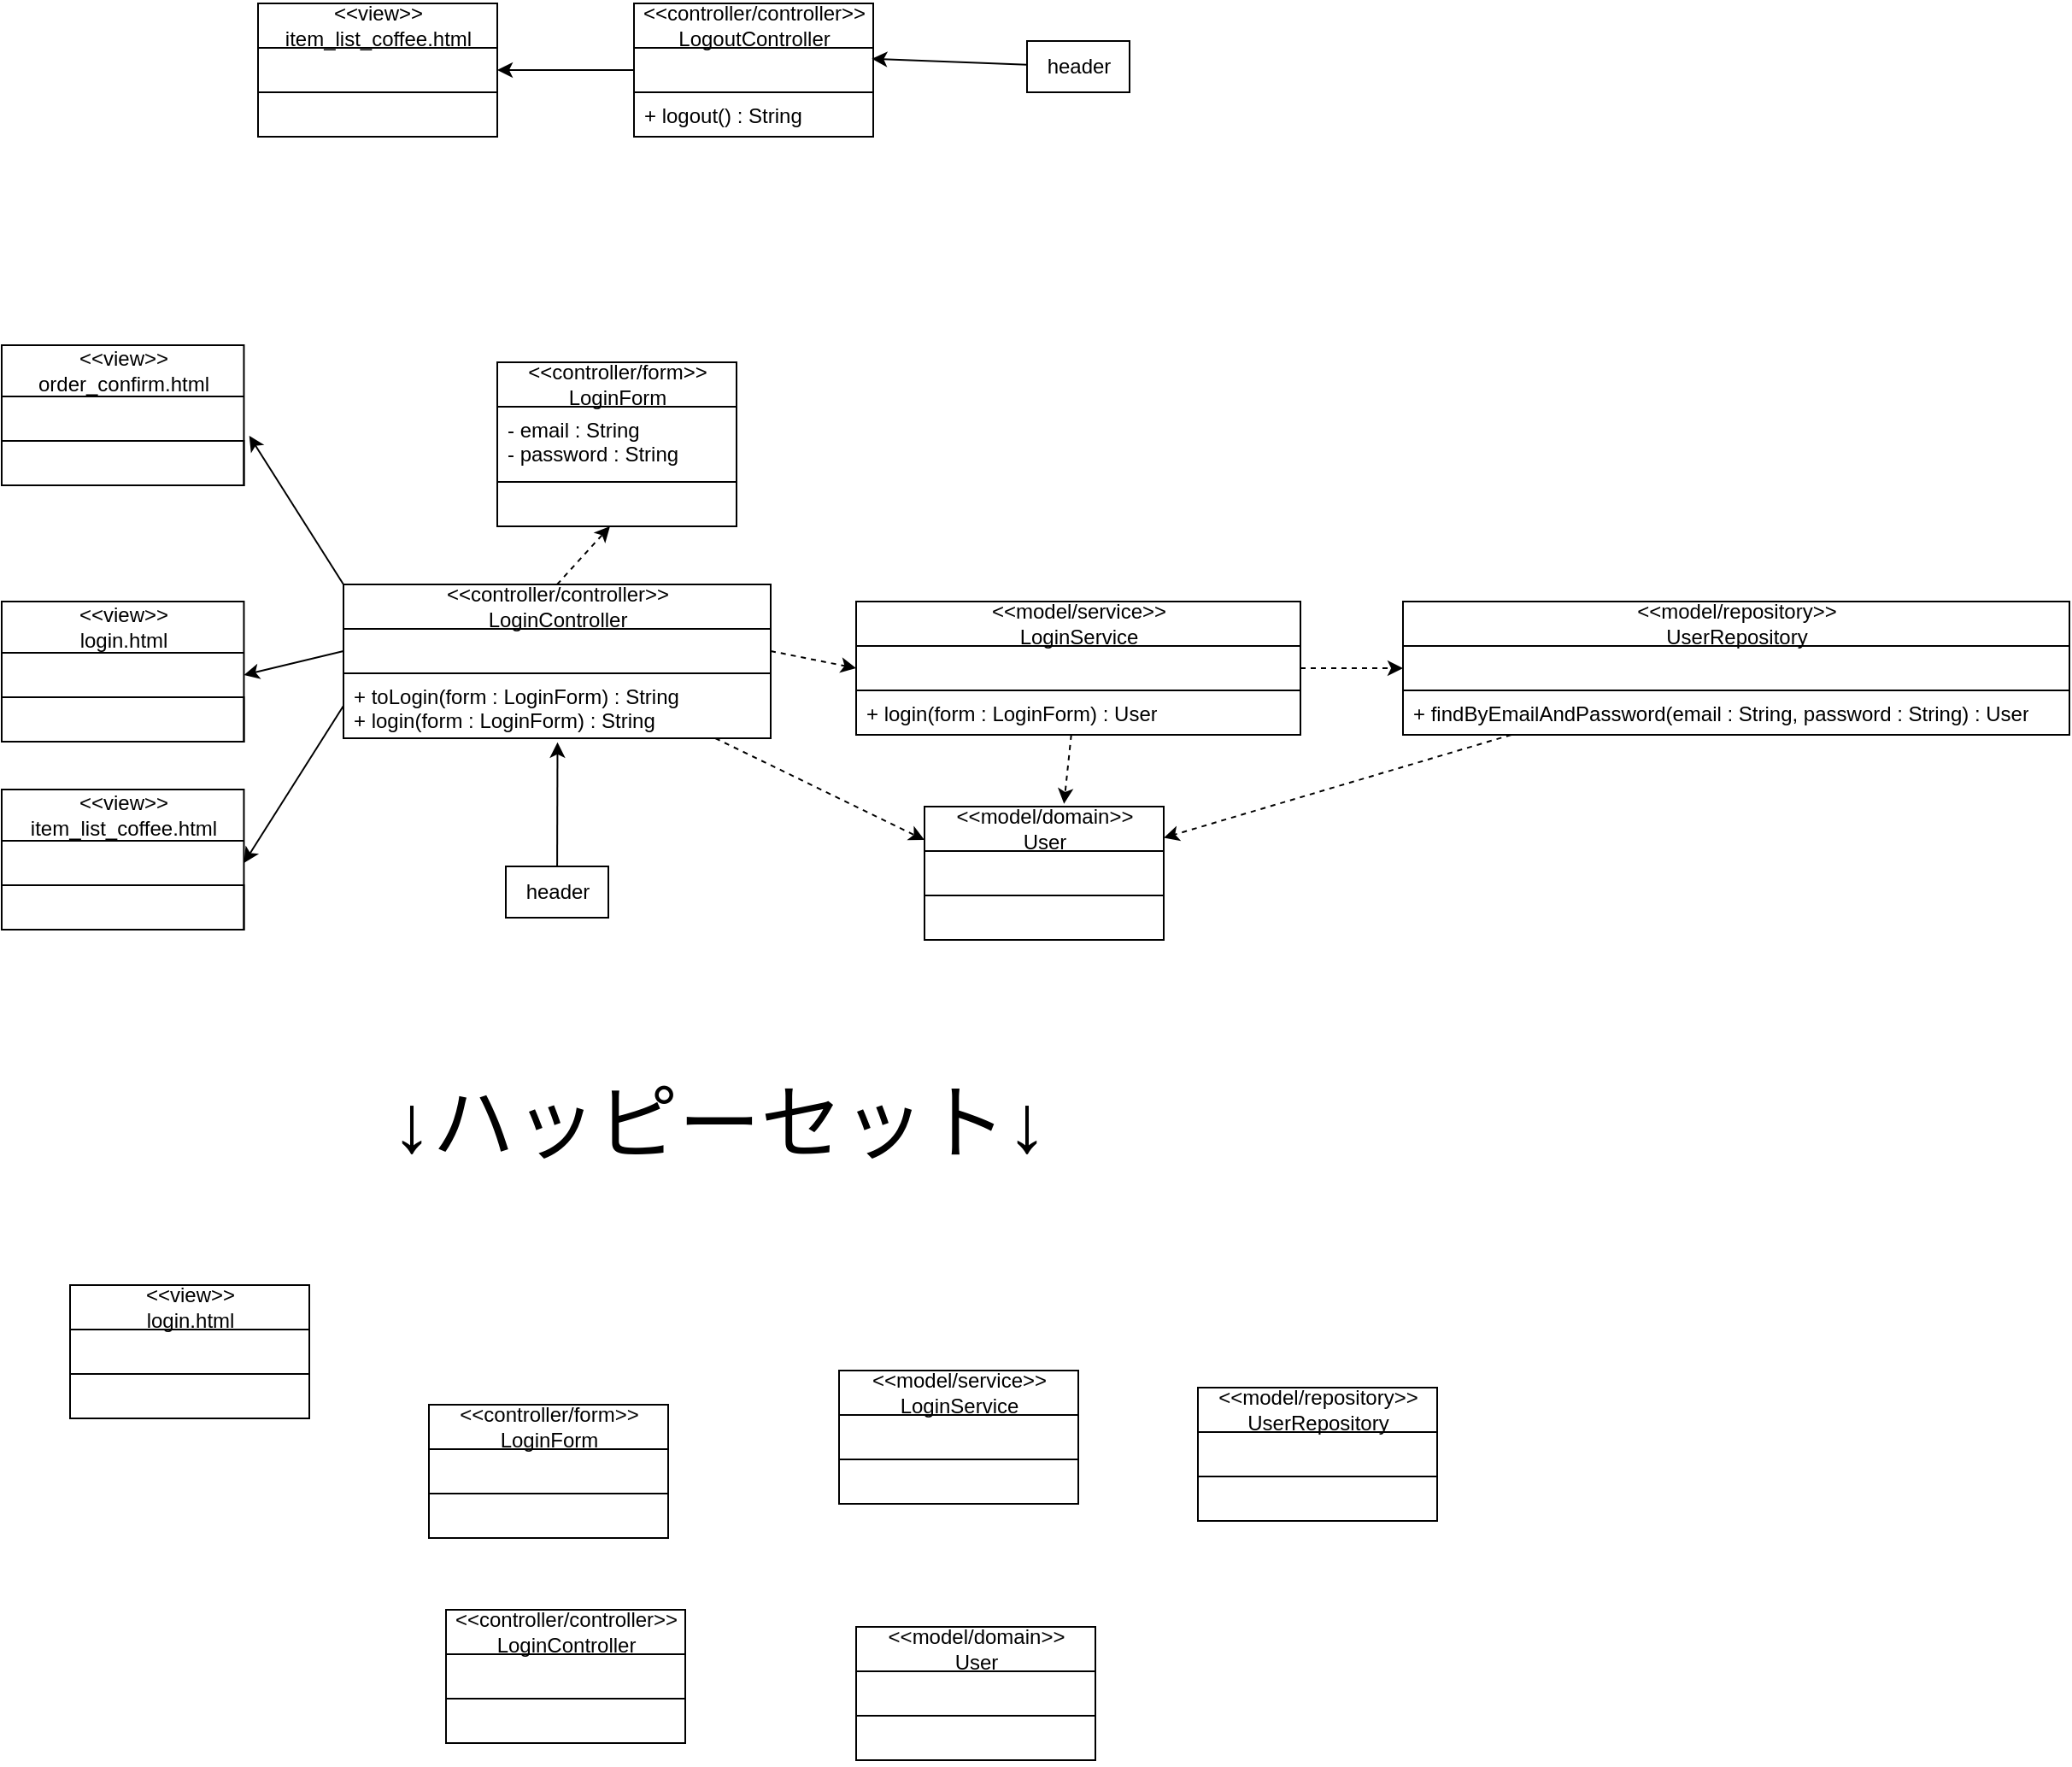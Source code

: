 <mxfile>
    <diagram id="mCcBpzCbbyA7dSa3Amsr" name="login / logout">
        <mxGraphModel dx="1370" dy="704" grid="1" gridSize="10" guides="1" tooltips="1" connect="1" arrows="1" fold="1" page="1" pageScale="1" pageWidth="827" pageHeight="1169" math="0" shadow="0">
            <root>
                <mxCell id="0"/>
                <mxCell id="1" parent="0"/>
                <mxCell id="2" value="&amp;lt;&amp;lt;view&amp;gt;&amp;gt;&lt;br&gt;login.html" style="swimlane;fontStyle=0;childLayout=stackLayout;horizontal=1;startSize=26;fillColor=none;horizontalStack=0;resizeParent=1;resizeParentMax=0;resizeLast=0;collapsible=1;marginBottom=0;html=1;" parent="1" vertex="1">
                    <mxGeometry x="140" y="800" width="140" height="78" as="geometry"/>
                </mxCell>
                <mxCell id="3" value="&amp;nbsp;" style="text;strokeColor=none;fillColor=none;align=left;verticalAlign=top;spacingLeft=4;spacingRight=4;overflow=hidden;rotatable=0;points=[[0,0.5],[1,0.5]];portConstraint=eastwest;whiteSpace=wrap;html=1;" parent="2" vertex="1">
                    <mxGeometry y="26" width="140" height="26" as="geometry"/>
                </mxCell>
                <mxCell id="5" value="&amp;nbsp;" style="text;strokeColor=default;fillColor=none;align=left;verticalAlign=top;spacingLeft=4;spacingRight=4;overflow=hidden;rotatable=0;points=[[0,0.5],[1,0.5]];portConstraint=eastwest;whiteSpace=wrap;html=1;" parent="2" vertex="1">
                    <mxGeometry y="52" width="140" height="26" as="geometry"/>
                </mxCell>
                <mxCell id="4BXOKFeuAt8TSfasAuvb-32" value="&amp;lt;&amp;lt;controller/form&amp;gt;&amp;gt;&lt;br&gt;LoginForm" style="swimlane;fontStyle=0;childLayout=stackLayout;horizontal=1;startSize=26;fillColor=none;horizontalStack=0;resizeParent=1;resizeParentMax=0;resizeLast=0;collapsible=1;marginBottom=0;html=1;" parent="1" vertex="1">
                    <mxGeometry x="350" y="870" width="140" height="78" as="geometry"/>
                </mxCell>
                <mxCell id="4BXOKFeuAt8TSfasAuvb-33" value="&amp;nbsp;" style="text;strokeColor=none;fillColor=none;align=left;verticalAlign=top;spacingLeft=4;spacingRight=4;overflow=hidden;rotatable=0;points=[[0,0.5],[1,0.5]];portConstraint=eastwest;whiteSpace=wrap;html=1;" parent="4BXOKFeuAt8TSfasAuvb-32" vertex="1">
                    <mxGeometry y="26" width="140" height="26" as="geometry"/>
                </mxCell>
                <mxCell id="4BXOKFeuAt8TSfasAuvb-34" value="&amp;nbsp;" style="text;strokeColor=default;fillColor=none;align=left;verticalAlign=top;spacingLeft=4;spacingRight=4;overflow=hidden;rotatable=0;points=[[0,0.5],[1,0.5]];portConstraint=eastwest;whiteSpace=wrap;html=1;" parent="4BXOKFeuAt8TSfasAuvb-32" vertex="1">
                    <mxGeometry y="52" width="140" height="26" as="geometry"/>
                </mxCell>
                <mxCell id="4BXOKFeuAt8TSfasAuvb-35" value="&amp;lt;&amp;lt;controller/controller&amp;gt;&amp;gt;&lt;br&gt;LoginController" style="swimlane;fontStyle=0;childLayout=stackLayout;horizontal=1;startSize=26;fillColor=none;horizontalStack=0;resizeParent=1;resizeParentMax=0;resizeLast=0;collapsible=1;marginBottom=0;html=1;" parent="1" vertex="1">
                    <mxGeometry x="360" y="990" width="140" height="78" as="geometry"/>
                </mxCell>
                <mxCell id="4BXOKFeuAt8TSfasAuvb-36" value="&amp;nbsp;" style="text;strokeColor=none;fillColor=none;align=left;verticalAlign=top;spacingLeft=4;spacingRight=4;overflow=hidden;rotatable=0;points=[[0,0.5],[1,0.5]];portConstraint=eastwest;whiteSpace=wrap;html=1;" parent="4BXOKFeuAt8TSfasAuvb-35" vertex="1">
                    <mxGeometry y="26" width="140" height="26" as="geometry"/>
                </mxCell>
                <mxCell id="4BXOKFeuAt8TSfasAuvb-37" value="&amp;nbsp;" style="text;strokeColor=default;fillColor=none;align=left;verticalAlign=top;spacingLeft=4;spacingRight=4;overflow=hidden;rotatable=0;points=[[0,0.5],[1,0.5]];portConstraint=eastwest;whiteSpace=wrap;html=1;" parent="4BXOKFeuAt8TSfasAuvb-35" vertex="1">
                    <mxGeometry y="52" width="140" height="26" as="geometry"/>
                </mxCell>
                <mxCell id="4BXOKFeuAt8TSfasAuvb-38" value="&amp;lt;&amp;lt;model/service&amp;gt;&amp;gt;&lt;br&gt;LoginService" style="swimlane;fontStyle=0;childLayout=stackLayout;horizontal=1;startSize=26;fillColor=none;horizontalStack=0;resizeParent=1;resizeParentMax=0;resizeLast=0;collapsible=1;marginBottom=0;html=1;" parent="1" vertex="1">
                    <mxGeometry x="590" y="850" width="140" height="78" as="geometry"/>
                </mxCell>
                <mxCell id="4BXOKFeuAt8TSfasAuvb-39" value="&amp;nbsp;" style="text;strokeColor=none;fillColor=none;align=left;verticalAlign=top;spacingLeft=4;spacingRight=4;overflow=hidden;rotatable=0;points=[[0,0.5],[1,0.5]];portConstraint=eastwest;whiteSpace=wrap;html=1;" parent="4BXOKFeuAt8TSfasAuvb-38" vertex="1">
                    <mxGeometry y="26" width="140" height="26" as="geometry"/>
                </mxCell>
                <mxCell id="4BXOKFeuAt8TSfasAuvb-40" value="&amp;nbsp;" style="text;strokeColor=default;fillColor=none;align=left;verticalAlign=top;spacingLeft=4;spacingRight=4;overflow=hidden;rotatable=0;points=[[0,0.5],[1,0.5]];portConstraint=eastwest;whiteSpace=wrap;html=1;" parent="4BXOKFeuAt8TSfasAuvb-38" vertex="1">
                    <mxGeometry y="52" width="140" height="26" as="geometry"/>
                </mxCell>
                <mxCell id="4BXOKFeuAt8TSfasAuvb-41" value="&amp;lt;&amp;lt;model/domain&amp;gt;&amp;gt;&lt;br&gt;User" style="swimlane;fontStyle=0;childLayout=stackLayout;horizontal=1;startSize=26;fillColor=none;horizontalStack=0;resizeParent=1;resizeParentMax=0;resizeLast=0;collapsible=1;marginBottom=0;html=1;" parent="1" vertex="1">
                    <mxGeometry x="600" y="1000" width="140" height="78" as="geometry"/>
                </mxCell>
                <mxCell id="4BXOKFeuAt8TSfasAuvb-42" value="&amp;nbsp;" style="text;strokeColor=none;fillColor=none;align=left;verticalAlign=top;spacingLeft=4;spacingRight=4;overflow=hidden;rotatable=0;points=[[0,0.5],[1,0.5]];portConstraint=eastwest;whiteSpace=wrap;html=1;" parent="4BXOKFeuAt8TSfasAuvb-41" vertex="1">
                    <mxGeometry y="26" width="140" height="26" as="geometry"/>
                </mxCell>
                <mxCell id="4BXOKFeuAt8TSfasAuvb-43" value="&amp;nbsp;" style="text;strokeColor=default;fillColor=none;align=left;verticalAlign=top;spacingLeft=4;spacingRight=4;overflow=hidden;rotatable=0;points=[[0,0.5],[1,0.5]];portConstraint=eastwest;whiteSpace=wrap;html=1;" parent="4BXOKFeuAt8TSfasAuvb-41" vertex="1">
                    <mxGeometry y="52" width="140" height="26" as="geometry"/>
                </mxCell>
                <mxCell id="4BXOKFeuAt8TSfasAuvb-44" value="&amp;lt;&amp;lt;model/repository&amp;gt;&amp;gt;&lt;br&gt;UserRepository" style="swimlane;fontStyle=0;childLayout=stackLayout;horizontal=1;startSize=26;fillColor=none;horizontalStack=0;resizeParent=1;resizeParentMax=0;resizeLast=0;collapsible=1;marginBottom=0;html=1;" parent="1" vertex="1">
                    <mxGeometry x="800" y="860" width="140" height="78" as="geometry"/>
                </mxCell>
                <mxCell id="4BXOKFeuAt8TSfasAuvb-45" value="&amp;nbsp;" style="text;strokeColor=none;fillColor=none;align=left;verticalAlign=top;spacingLeft=4;spacingRight=4;overflow=hidden;rotatable=0;points=[[0,0.5],[1,0.5]];portConstraint=eastwest;whiteSpace=wrap;html=1;" parent="4BXOKFeuAt8TSfasAuvb-44" vertex="1">
                    <mxGeometry y="26" width="140" height="26" as="geometry"/>
                </mxCell>
                <mxCell id="4BXOKFeuAt8TSfasAuvb-46" value="&amp;nbsp;" style="text;strokeColor=default;fillColor=none;align=left;verticalAlign=top;spacingLeft=4;spacingRight=4;overflow=hidden;rotatable=0;points=[[0,0.5],[1,0.5]];portConstraint=eastwest;whiteSpace=wrap;html=1;" parent="4BXOKFeuAt8TSfasAuvb-44" vertex="1">
                    <mxGeometry y="52" width="140" height="26" as="geometry"/>
                </mxCell>
                <mxCell id="4BXOKFeuAt8TSfasAuvb-47" value="&lt;font style=&quot;font-size: 48px;&quot;&gt;↓ハッピーセット↓&lt;/font&gt;" style="text;html=1;strokeColor=none;fillColor=none;align=center;verticalAlign=middle;whiteSpace=wrap;rounded=0;" parent="1" vertex="1">
                    <mxGeometry x="310" y="670" width="420" height="70" as="geometry"/>
                </mxCell>
                <mxCell id="4BXOKFeuAt8TSfasAuvb-48" value="&amp;lt;&amp;lt;view&amp;gt;&amp;gt;&lt;br&gt;login.html" style="swimlane;fontStyle=0;childLayout=stackLayout;horizontal=1;startSize=30;fillColor=none;horizontalStack=0;resizeParent=1;resizeParentMax=0;resizeLast=0;collapsible=1;marginBottom=0;html=1;" parent="1" vertex="1">
                    <mxGeometry x="100" y="400" width="141.73" height="82" as="geometry"/>
                </mxCell>
                <mxCell id="4BXOKFeuAt8TSfasAuvb-49" value="&amp;nbsp;" style="text;strokeColor=none;fillColor=none;align=left;verticalAlign=top;spacingLeft=4;spacingRight=4;overflow=hidden;rotatable=0;points=[[0,0.5],[1,0.5]];portConstraint=eastwest;whiteSpace=wrap;html=1;" parent="4BXOKFeuAt8TSfasAuvb-48" vertex="1">
                    <mxGeometry y="30" width="141.73" height="26" as="geometry"/>
                </mxCell>
                <mxCell id="4BXOKFeuAt8TSfasAuvb-50" value="&amp;nbsp;" style="text;strokeColor=default;fillColor=none;align=left;verticalAlign=top;spacingLeft=4;spacingRight=4;overflow=hidden;rotatable=0;points=[[0,0.5],[1,0.5]];portConstraint=eastwest;whiteSpace=wrap;html=1;" parent="4BXOKFeuAt8TSfasAuvb-48" vertex="1">
                    <mxGeometry y="56" width="141.73" height="26" as="geometry"/>
                </mxCell>
                <mxCell id="4BXOKFeuAt8TSfasAuvb-66" value="&amp;lt;&amp;lt;controller/form&amp;gt;&amp;gt;&lt;br&gt;LoginForm" style="swimlane;fontStyle=0;childLayout=stackLayout;horizontal=1;startSize=26;fillColor=none;horizontalStack=0;resizeParent=1;resizeParentMax=0;resizeLast=0;collapsible=1;marginBottom=0;html=1;" parent="1" vertex="1">
                    <mxGeometry x="390" y="260" width="140" height="96" as="geometry"/>
                </mxCell>
                <mxCell id="4BXOKFeuAt8TSfasAuvb-67" value="- email : String&lt;br&gt;- password : String" style="text;strokeColor=none;fillColor=none;align=left;verticalAlign=top;spacingLeft=4;spacingRight=4;overflow=hidden;rotatable=0;points=[[0,0.5],[1,0.5]];portConstraint=eastwest;whiteSpace=wrap;html=1;" parent="4BXOKFeuAt8TSfasAuvb-66" vertex="1">
                    <mxGeometry y="26" width="140" height="44" as="geometry"/>
                </mxCell>
                <mxCell id="4BXOKFeuAt8TSfasAuvb-68" value="&amp;nbsp;" style="text;strokeColor=default;fillColor=none;align=left;verticalAlign=top;spacingLeft=4;spacingRight=4;overflow=hidden;rotatable=0;points=[[0,0.5],[1,0.5]];portConstraint=eastwest;whiteSpace=wrap;html=1;" parent="4BXOKFeuAt8TSfasAuvb-66" vertex="1">
                    <mxGeometry y="70" width="140" height="26" as="geometry"/>
                </mxCell>
                <mxCell id="4BXOKFeuAt8TSfasAuvb-87" style="edgeStyle=none;html=1;exitX=0.5;exitY=0;exitDx=0;exitDy=0;entryX=0.471;entryY=1;entryDx=0;entryDy=0;entryPerimeter=0;fontSize=48;dashed=1;" parent="1" source="4BXOKFeuAt8TSfasAuvb-69" target="4BXOKFeuAt8TSfasAuvb-68" edge="1">
                    <mxGeometry relative="1" as="geometry"/>
                </mxCell>
                <mxCell id="4BXOKFeuAt8TSfasAuvb-93" style="edgeStyle=none;html=1;entryX=0;entryY=0.25;entryDx=0;entryDy=0;dashed=1;fontSize=48;" parent="1" source="4BXOKFeuAt8TSfasAuvb-69" target="4BXOKFeuAt8TSfasAuvb-75" edge="1">
                    <mxGeometry relative="1" as="geometry"/>
                </mxCell>
                <mxCell id="4BXOKFeuAt8TSfasAuvb-147" style="edgeStyle=none;html=1;exitX=0;exitY=0;exitDx=0;exitDy=0;entryX=1.022;entryY=-0.115;entryDx=0;entryDy=0;entryPerimeter=0;fontSize=48;" parent="1" source="4BXOKFeuAt8TSfasAuvb-69" target="4BXOKFeuAt8TSfasAuvb-144" edge="1">
                    <mxGeometry relative="1" as="geometry"/>
                </mxCell>
                <mxCell id="4BXOKFeuAt8TSfasAuvb-69" value="&amp;lt;&amp;lt;controller/controller&amp;gt;&amp;gt;&lt;br&gt;LoginController" style="swimlane;fontStyle=0;childLayout=stackLayout;horizontal=1;startSize=26;fillColor=none;horizontalStack=0;resizeParent=1;resizeParentMax=0;resizeLast=0;collapsible=1;marginBottom=0;html=1;" parent="1" vertex="1">
                    <mxGeometry x="300" y="390" width="250" height="90" as="geometry"/>
                </mxCell>
                <mxCell id="4BXOKFeuAt8TSfasAuvb-70" value="&amp;nbsp;" style="text;strokeColor=none;fillColor=none;align=left;verticalAlign=top;spacingLeft=4;spacingRight=4;overflow=hidden;rotatable=0;points=[[0,0.5],[1,0.5]];portConstraint=eastwest;whiteSpace=wrap;html=1;" parent="4BXOKFeuAt8TSfasAuvb-69" vertex="1">
                    <mxGeometry y="26" width="250" height="26" as="geometry"/>
                </mxCell>
                <mxCell id="4BXOKFeuAt8TSfasAuvb-71" value="+ toLogin(form : LoginForm) : String&lt;br&gt;+ login(form : LoginForm) : String" style="text;strokeColor=default;fillColor=none;align=left;verticalAlign=top;spacingLeft=4;spacingRight=4;overflow=hidden;rotatable=0;points=[[0,0.5],[1,0.5]];portConstraint=eastwest;whiteSpace=wrap;html=1;" parent="4BXOKFeuAt8TSfasAuvb-69" vertex="1">
                    <mxGeometry y="52" width="250" height="38" as="geometry"/>
                </mxCell>
                <mxCell id="4BXOKFeuAt8TSfasAuvb-92" style="edgeStyle=none;html=1;entryX=0.583;entryY=-0.021;entryDx=0;entryDy=0;entryPerimeter=0;dashed=1;fontSize=48;" parent="1" source="4BXOKFeuAt8TSfasAuvb-72" target="4BXOKFeuAt8TSfasAuvb-75" edge="1">
                    <mxGeometry relative="1" as="geometry"/>
                </mxCell>
                <mxCell id="4BXOKFeuAt8TSfasAuvb-72" value="&amp;lt;&amp;lt;model/service&amp;gt;&amp;gt;&lt;br&gt;LoginService" style="swimlane;fontStyle=0;childLayout=stackLayout;horizontal=1;startSize=26;fillColor=none;horizontalStack=0;resizeParent=1;resizeParentMax=0;resizeLast=0;collapsible=1;marginBottom=0;html=1;" parent="1" vertex="1">
                    <mxGeometry x="600" y="400" width="260" height="78" as="geometry"/>
                </mxCell>
                <mxCell id="4BXOKFeuAt8TSfasAuvb-73" value="&amp;nbsp;" style="text;strokeColor=none;fillColor=none;align=left;verticalAlign=top;spacingLeft=4;spacingRight=4;overflow=hidden;rotatable=0;points=[[0,0.5],[1,0.5]];portConstraint=eastwest;whiteSpace=wrap;html=1;" parent="4BXOKFeuAt8TSfasAuvb-72" vertex="1">
                    <mxGeometry y="26" width="260" height="26" as="geometry"/>
                </mxCell>
                <mxCell id="4BXOKFeuAt8TSfasAuvb-74" value="+ login(form : LoginForm) : User" style="text;strokeColor=default;fillColor=none;align=left;verticalAlign=top;spacingLeft=4;spacingRight=4;overflow=hidden;rotatable=0;points=[[0,0.5],[1,0.5]];portConstraint=eastwest;whiteSpace=wrap;html=1;" parent="4BXOKFeuAt8TSfasAuvb-72" vertex="1">
                    <mxGeometry y="52" width="260" height="26" as="geometry"/>
                </mxCell>
                <mxCell id="4BXOKFeuAt8TSfasAuvb-75" value="&amp;lt;&amp;lt;model/domain&amp;gt;&amp;gt;&lt;br&gt;User" style="swimlane;fontStyle=0;childLayout=stackLayout;horizontal=1;startSize=26;fillColor=none;horizontalStack=0;resizeParent=1;resizeParentMax=0;resizeLast=0;collapsible=1;marginBottom=0;html=1;" parent="1" vertex="1">
                    <mxGeometry x="640" y="520" width="140" height="78" as="geometry"/>
                </mxCell>
                <mxCell id="4BXOKFeuAt8TSfasAuvb-76" value="&amp;nbsp;" style="text;strokeColor=none;fillColor=none;align=left;verticalAlign=top;spacingLeft=4;spacingRight=4;overflow=hidden;rotatable=0;points=[[0,0.5],[1,0.5]];portConstraint=eastwest;whiteSpace=wrap;html=1;" parent="4BXOKFeuAt8TSfasAuvb-75" vertex="1">
                    <mxGeometry y="26" width="140" height="26" as="geometry"/>
                </mxCell>
                <mxCell id="4BXOKFeuAt8TSfasAuvb-77" value="&amp;nbsp;" style="text;strokeColor=default;fillColor=none;align=left;verticalAlign=top;spacingLeft=4;spacingRight=4;overflow=hidden;rotatable=0;points=[[0,0.5],[1,0.5]];portConstraint=eastwest;whiteSpace=wrap;html=1;" parent="4BXOKFeuAt8TSfasAuvb-75" vertex="1">
                    <mxGeometry y="52" width="140" height="26" as="geometry"/>
                </mxCell>
                <mxCell id="4BXOKFeuAt8TSfasAuvb-91" style="edgeStyle=none;html=1;dashed=1;fontSize=48;" parent="1" source="4BXOKFeuAt8TSfasAuvb-78" target="4BXOKFeuAt8TSfasAuvb-75" edge="1">
                    <mxGeometry relative="1" as="geometry"/>
                </mxCell>
                <mxCell id="4BXOKFeuAt8TSfasAuvb-78" value="&amp;lt;&amp;lt;model/repository&amp;gt;&amp;gt;&lt;br&gt;UserRepository" style="swimlane;fontStyle=0;childLayout=stackLayout;horizontal=1;startSize=26;fillColor=none;horizontalStack=0;resizeParent=1;resizeParentMax=0;resizeLast=0;collapsible=1;marginBottom=0;html=1;" parent="1" vertex="1">
                    <mxGeometry x="920" y="400" width="390" height="78" as="geometry"/>
                </mxCell>
                <mxCell id="4BXOKFeuAt8TSfasAuvb-79" value="&amp;nbsp;" style="text;strokeColor=none;fillColor=none;align=left;verticalAlign=top;spacingLeft=4;spacingRight=4;overflow=hidden;rotatable=0;points=[[0,0.5],[1,0.5]];portConstraint=eastwest;whiteSpace=wrap;html=1;" parent="4BXOKFeuAt8TSfasAuvb-78" vertex="1">
                    <mxGeometry y="26" width="390" height="26" as="geometry"/>
                </mxCell>
                <mxCell id="4BXOKFeuAt8TSfasAuvb-80" value="+ findByEmailAndPassword(email : String, password : String) : User" style="text;strokeColor=default;fillColor=none;align=left;verticalAlign=top;spacingLeft=4;spacingRight=4;overflow=hidden;rotatable=0;points=[[0,0.5],[1,0.5]];portConstraint=eastwest;whiteSpace=wrap;html=1;" parent="4BXOKFeuAt8TSfasAuvb-78" vertex="1">
                    <mxGeometry y="52" width="390" height="26" as="geometry"/>
                </mxCell>
                <mxCell id="4BXOKFeuAt8TSfasAuvb-89" style="edgeStyle=none;html=1;exitX=1;exitY=0.5;exitDx=0;exitDy=0;entryX=0;entryY=0.5;entryDx=0;entryDy=0;dashed=1;fontSize=48;" parent="1" source="4BXOKFeuAt8TSfasAuvb-70" target="4BXOKFeuAt8TSfasAuvb-73" edge="1">
                    <mxGeometry relative="1" as="geometry"/>
                </mxCell>
                <mxCell id="4BXOKFeuAt8TSfasAuvb-90" style="edgeStyle=none;html=1;exitX=1;exitY=0.5;exitDx=0;exitDy=0;entryX=0;entryY=0.5;entryDx=0;entryDy=0;dashed=1;fontSize=48;" parent="1" source="4BXOKFeuAt8TSfasAuvb-73" target="4BXOKFeuAt8TSfasAuvb-79" edge="1">
                    <mxGeometry relative="1" as="geometry"/>
                </mxCell>
                <mxCell id="4BXOKFeuAt8TSfasAuvb-94" style="edgeStyle=none;html=1;exitX=0;exitY=0.5;exitDx=0;exitDy=0;entryX=1;entryY=0.5;entryDx=0;entryDy=0;fontSize=48;" parent="1" source="4BXOKFeuAt8TSfasAuvb-70" target="4BXOKFeuAt8TSfasAuvb-49" edge="1">
                    <mxGeometry relative="1" as="geometry"/>
                </mxCell>
                <mxCell id="4BXOKFeuAt8TSfasAuvb-138" value="&amp;lt;&amp;lt;view&amp;gt;&amp;gt;&lt;br&gt;item_list_coffee.html" style="swimlane;fontStyle=0;childLayout=stackLayout;horizontal=1;startSize=30;fillColor=none;horizontalStack=0;resizeParent=1;resizeParentMax=0;resizeLast=0;collapsible=1;marginBottom=0;html=1;" parent="1" vertex="1">
                    <mxGeometry x="100" y="510" width="141.73" height="82" as="geometry"/>
                </mxCell>
                <mxCell id="4BXOKFeuAt8TSfasAuvb-139" value="&amp;nbsp;" style="text;strokeColor=none;fillColor=none;align=left;verticalAlign=top;spacingLeft=4;spacingRight=4;overflow=hidden;rotatable=0;points=[[0,0.5],[1,0.5]];portConstraint=eastwest;whiteSpace=wrap;html=1;" parent="4BXOKFeuAt8TSfasAuvb-138" vertex="1">
                    <mxGeometry y="30" width="141.73" height="26" as="geometry"/>
                </mxCell>
                <mxCell id="4BXOKFeuAt8TSfasAuvb-140" value="&amp;nbsp;" style="text;strokeColor=default;fillColor=none;align=left;verticalAlign=top;spacingLeft=4;spacingRight=4;overflow=hidden;rotatable=0;points=[[0,0.5],[1,0.5]];portConstraint=eastwest;whiteSpace=wrap;html=1;" parent="4BXOKFeuAt8TSfasAuvb-138" vertex="1">
                    <mxGeometry y="56" width="141.73" height="26" as="geometry"/>
                </mxCell>
                <mxCell id="4BXOKFeuAt8TSfasAuvb-141" style="edgeStyle=none;html=1;exitX=0;exitY=0.5;exitDx=0;exitDy=0;entryX=1;entryY=0.5;entryDx=0;entryDy=0;fontSize=48;" parent="1" source="4BXOKFeuAt8TSfasAuvb-71" target="4BXOKFeuAt8TSfasAuvb-139" edge="1">
                    <mxGeometry relative="1" as="geometry"/>
                </mxCell>
                <mxCell id="4BXOKFeuAt8TSfasAuvb-142" value="&amp;lt;&amp;lt;view&amp;gt;&amp;gt;&lt;br&gt;order_confirm.html" style="swimlane;fontStyle=0;childLayout=stackLayout;horizontal=1;startSize=30;fillColor=none;horizontalStack=0;resizeParent=1;resizeParentMax=0;resizeLast=0;collapsible=1;marginBottom=0;html=1;" parent="1" vertex="1">
                    <mxGeometry x="100" y="250" width="141.73" height="82" as="geometry"/>
                </mxCell>
                <mxCell id="4BXOKFeuAt8TSfasAuvb-143" value="&amp;nbsp;" style="text;strokeColor=none;fillColor=none;align=left;verticalAlign=top;spacingLeft=4;spacingRight=4;overflow=hidden;rotatable=0;points=[[0,0.5],[1,0.5]];portConstraint=eastwest;whiteSpace=wrap;html=1;" parent="4BXOKFeuAt8TSfasAuvb-142" vertex="1">
                    <mxGeometry y="30" width="141.73" height="26" as="geometry"/>
                </mxCell>
                <mxCell id="4BXOKFeuAt8TSfasAuvb-144" value="&amp;nbsp;" style="text;strokeColor=default;fillColor=none;align=left;verticalAlign=top;spacingLeft=4;spacingRight=4;overflow=hidden;rotatable=0;points=[[0,0.5],[1,0.5]];portConstraint=eastwest;whiteSpace=wrap;html=1;" parent="4BXOKFeuAt8TSfasAuvb-142" vertex="1">
                    <mxGeometry y="56" width="141.73" height="26" as="geometry"/>
                </mxCell>
                <mxCell id="0byF5-GeFHk4l7tKNOT_-5" value="&amp;lt;&amp;lt;view&amp;gt;&amp;gt;&lt;br&gt;item_list_coffee.html" style="swimlane;fontStyle=0;childLayout=stackLayout;horizontal=1;startSize=26;fillColor=none;horizontalStack=0;resizeParent=1;resizeParentMax=0;resizeLast=0;collapsible=1;marginBottom=0;html=1;" parent="1" vertex="1">
                    <mxGeometry x="250" y="50" width="140" height="78" as="geometry"/>
                </mxCell>
                <mxCell id="0byF5-GeFHk4l7tKNOT_-6" value="&amp;nbsp;" style="text;strokeColor=none;fillColor=none;align=left;verticalAlign=top;spacingLeft=4;spacingRight=4;overflow=hidden;rotatable=0;points=[[0,0.5],[1,0.5]];portConstraint=eastwest;whiteSpace=wrap;html=1;" parent="0byF5-GeFHk4l7tKNOT_-5" vertex="1">
                    <mxGeometry y="26" width="140" height="26" as="geometry"/>
                </mxCell>
                <mxCell id="0byF5-GeFHk4l7tKNOT_-7" value="&amp;nbsp;" style="text;strokeColor=default;fillColor=none;align=left;verticalAlign=top;spacingLeft=4;spacingRight=4;overflow=hidden;rotatable=0;points=[[0,0.5],[1,0.5]];portConstraint=eastwest;whiteSpace=wrap;html=1;" parent="0byF5-GeFHk4l7tKNOT_-5" vertex="1">
                    <mxGeometry y="52" width="140" height="26" as="geometry"/>
                </mxCell>
                <mxCell id="0byF5-GeFHk4l7tKNOT_-11" value="&amp;lt;&amp;lt;controller/controller&amp;gt;&amp;gt;&lt;br&gt;LogoutController" style="swimlane;fontStyle=0;childLayout=stackLayout;horizontal=1;startSize=26;fillColor=none;horizontalStack=0;resizeParent=1;resizeParentMax=0;resizeLast=0;collapsible=1;marginBottom=0;html=1;" parent="1" vertex="1">
                    <mxGeometry x="470" y="50" width="140" height="78" as="geometry"/>
                </mxCell>
                <mxCell id="0byF5-GeFHk4l7tKNOT_-12" value="&amp;nbsp;" style="text;strokeColor=none;fillColor=none;align=left;verticalAlign=top;spacingLeft=4;spacingRight=4;overflow=hidden;rotatable=0;points=[[0,0.5],[1,0.5]];portConstraint=eastwest;whiteSpace=wrap;html=1;" parent="0byF5-GeFHk4l7tKNOT_-11" vertex="1">
                    <mxGeometry y="26" width="140" height="26" as="geometry"/>
                </mxCell>
                <mxCell id="0byF5-GeFHk4l7tKNOT_-13" value="+ logout() : String" style="text;strokeColor=default;fillColor=none;align=left;verticalAlign=top;spacingLeft=4;spacingRight=4;overflow=hidden;rotatable=0;points=[[0,0.5],[1,0.5]];portConstraint=eastwest;whiteSpace=wrap;html=1;" parent="0byF5-GeFHk4l7tKNOT_-11" vertex="1">
                    <mxGeometry y="52" width="140" height="26" as="geometry"/>
                </mxCell>
                <mxCell id="0byF5-GeFHk4l7tKNOT_-14" style="edgeStyle=none;html=1;entryX=1;entryY=0.5;entryDx=0;entryDy=0;fontSize=48;" parent="1" source="0byF5-GeFHk4l7tKNOT_-12" target="0byF5-GeFHk4l7tKNOT_-6" edge="1">
                    <mxGeometry relative="1" as="geometry"/>
                </mxCell>
                <mxCell id="-tJ60xr01FrHQ-e2Rn4O-17" style="edgeStyle=none;html=1;entryX=0.994;entryY=0.246;entryDx=0;entryDy=0;entryPerimeter=0;fontSize=12;" parent="1" source="-tJ60xr01FrHQ-e2Rn4O-13" target="0byF5-GeFHk4l7tKNOT_-12" edge="1">
                    <mxGeometry relative="1" as="geometry"/>
                </mxCell>
                <mxCell id="-tJ60xr01FrHQ-e2Rn4O-13" value="header" style="text;html=1;align=center;verticalAlign=middle;resizable=0;points=[];autosize=1;strokeColor=default;fillColor=none;fontSize=12;" parent="1" vertex="1">
                    <mxGeometry x="700" y="72" width="60" height="30" as="geometry"/>
                </mxCell>
                <mxCell id="-tJ60xr01FrHQ-e2Rn4O-16" style="edgeStyle=none;html=1;entryX=0.501;entryY=1.063;entryDx=0;entryDy=0;entryPerimeter=0;fontSize=12;" parent="1" source="-tJ60xr01FrHQ-e2Rn4O-14" target="4BXOKFeuAt8TSfasAuvb-71" edge="1">
                    <mxGeometry relative="1" as="geometry"/>
                </mxCell>
                <mxCell id="-tJ60xr01FrHQ-e2Rn4O-14" value="header" style="text;html=1;align=center;verticalAlign=middle;resizable=0;points=[];autosize=1;strokeColor=default;fillColor=none;fontSize=12;" parent="1" vertex="1">
                    <mxGeometry x="395" y="555" width="60" height="30" as="geometry"/>
                </mxCell>
            </root>
        </mxGraphModel>
    </diagram>
    <diagram id="giyDMQaGTp3hQY0xmZXW" name="register_user">
        <mxGraphModel dx="740" dy="1552" grid="1" gridSize="10" guides="1" tooltips="1" connect="1" arrows="1" fold="1" page="1" pageScale="1" pageWidth="850" pageHeight="1100" background="#ffffff" math="0" shadow="0">
            <root>
                <mxCell id="0"/>
                <mxCell id="1" parent="0"/>
                <mxCell id="ZkpKpHwDn7eLXdUseW-h-1" value="&amp;lt;&amp;lt;view&amp;gt;&amp;gt;&lt;br&gt;register_user.html" style="swimlane;fontStyle=0;childLayout=stackLayout;horizontal=1;startSize=30;fillColor=none;horizontalStack=0;resizeParent=1;resizeParentMax=0;resizeLast=0;collapsible=1;marginBottom=0;html=1;" parent="1" vertex="1">
                    <mxGeometry x="20" y="-100" width="141.73" height="82" as="geometry"/>
                </mxCell>
                <mxCell id="ZkpKpHwDn7eLXdUseW-h-2" value="&amp;nbsp;" style="text;strokeColor=none;fillColor=none;align=left;verticalAlign=top;spacingLeft=4;spacingRight=4;overflow=hidden;rotatable=0;points=[[0,0.5],[1,0.5]];portConstraint=eastwest;whiteSpace=wrap;html=1;" parent="ZkpKpHwDn7eLXdUseW-h-1" vertex="1">
                    <mxGeometry y="30" width="141.73" height="26" as="geometry"/>
                </mxCell>
                <mxCell id="ZkpKpHwDn7eLXdUseW-h-3" value="&amp;nbsp;" style="text;strokeColor=default;fillColor=none;align=left;verticalAlign=top;spacingLeft=4;spacingRight=4;overflow=hidden;rotatable=0;points=[[0,0.5],[1,0.5]];portConstraint=eastwest;whiteSpace=wrap;html=1;" parent="ZkpKpHwDn7eLXdUseW-h-1" vertex="1">
                    <mxGeometry y="56" width="141.73" height="26" as="geometry"/>
                </mxCell>
                <mxCell id="ZkpKpHwDn7eLXdUseW-h-4" value="&amp;lt;&amp;lt;controller/form&amp;gt;&amp;gt;&lt;br&gt;RegisterUserForm" style="swimlane;fontStyle=0;childLayout=stackLayout;horizontal=1;startSize=26;fillColor=none;horizontalStack=0;resizeParent=1;resizeParentMax=0;resizeLast=0;collapsible=1;marginBottom=0;html=1;" parent="1" vertex="1">
                    <mxGeometry x="370" y="-240" width="140" height="188" as="geometry"/>
                </mxCell>
                <mxCell id="ZkpKpHwDn7eLXdUseW-h-5" value="- name : String&lt;br&gt;- email : String&lt;br&gt;- password : String&lt;br&gt;- zipcode : String&lt;br&gt;- pref : String&lt;br&gt;- municipalities : String&lt;br&gt;- address : String&lt;br&gt;- telephone : String" style="text;strokeColor=none;fillColor=none;align=left;verticalAlign=top;spacingLeft=4;spacingRight=4;overflow=hidden;rotatable=0;points=[[0,0.5],[1,0.5]];portConstraint=eastwest;whiteSpace=wrap;html=1;" parent="ZkpKpHwDn7eLXdUseW-h-4" vertex="1">
                    <mxGeometry y="26" width="140" height="136" as="geometry"/>
                </mxCell>
                <mxCell id="ZkpKpHwDn7eLXdUseW-h-6" value="&amp;nbsp;" style="text;strokeColor=default;fillColor=none;align=left;verticalAlign=top;spacingLeft=4;spacingRight=4;overflow=hidden;rotatable=0;points=[[0,0.5],[1,0.5]];portConstraint=eastwest;whiteSpace=wrap;html=1;" parent="ZkpKpHwDn7eLXdUseW-h-4" vertex="1">
                    <mxGeometry y="162" width="140" height="26" as="geometry"/>
                </mxCell>
                <mxCell id="ZkpKpHwDn7eLXdUseW-h-7" style="edgeStyle=none;html=1;exitX=0.5;exitY=0;exitDx=0;exitDy=0;entryX=0.471;entryY=1;entryDx=0;entryDy=0;entryPerimeter=0;fontSize=48;dashed=1;" parent="1" source="ZkpKpHwDn7eLXdUseW-h-9" target="ZkpKpHwDn7eLXdUseW-h-6" edge="1">
                    <mxGeometry relative="1" as="geometry"/>
                </mxCell>
                <mxCell id="ZkpKpHwDn7eLXdUseW-h-8" style="edgeStyle=none;html=1;entryX=0;entryY=0.25;entryDx=0;entryDy=0;dashed=1;fontSize=48;" parent="1" source="ZkpKpHwDn7eLXdUseW-h-9" target="ZkpKpHwDn7eLXdUseW-h-16" edge="1">
                    <mxGeometry relative="1" as="geometry"/>
                </mxCell>
                <mxCell id="ZkpKpHwDn7eLXdUseW-h-9" value="&amp;lt;&amp;lt;controller/controller&amp;gt;&amp;gt;&lt;br&gt;RegisterUserController" style="swimlane;fontStyle=0;childLayout=stackLayout;horizontal=1;startSize=26;fillColor=none;horizontalStack=0;resizeParent=1;resizeParentMax=0;resizeLast=0;collapsible=1;marginBottom=0;html=1;" parent="1" vertex="1">
                    <mxGeometry x="240" width="290" height="90" as="geometry"/>
                </mxCell>
                <mxCell id="ZkpKpHwDn7eLXdUseW-h-10" value="&amp;nbsp;" style="text;strokeColor=none;fillColor=none;align=left;verticalAlign=top;spacingLeft=4;spacingRight=4;overflow=hidden;rotatable=0;points=[[0,0.5],[1,0.5]];portConstraint=eastwest;whiteSpace=wrap;html=1;" parent="ZkpKpHwDn7eLXdUseW-h-9" vertex="1">
                    <mxGeometry y="26" width="290" height="26" as="geometry"/>
                </mxCell>
                <mxCell id="ZkpKpHwDn7eLXdUseW-h-11" value="+ toRegister(form : RegisterUserForm) : String&lt;br&gt;+ register(form : RegisterUserForm) : String" style="text;strokeColor=default;fillColor=none;align=left;verticalAlign=top;spacingLeft=4;spacingRight=4;overflow=hidden;rotatable=0;points=[[0,0.5],[1,0.5]];portConstraint=eastwest;whiteSpace=wrap;html=1;" parent="ZkpKpHwDn7eLXdUseW-h-9" vertex="1">
                    <mxGeometry y="52" width="290" height="38" as="geometry"/>
                </mxCell>
                <mxCell id="ZkpKpHwDn7eLXdUseW-h-12" style="edgeStyle=none;html=1;entryX=0.583;entryY=-0.021;entryDx=0;entryDy=0;entryPerimeter=0;dashed=1;fontSize=48;" parent="1" source="ZkpKpHwDn7eLXdUseW-h-13" target="ZkpKpHwDn7eLXdUseW-h-16" edge="1">
                    <mxGeometry relative="1" as="geometry"/>
                </mxCell>
                <mxCell id="ZkpKpHwDn7eLXdUseW-h-13" value="&amp;lt;&amp;lt;model/service&amp;gt;&amp;gt;&lt;br&gt;RegisterUserService" style="swimlane;fontStyle=0;childLayout=stackLayout;horizontal=1;startSize=26;fillColor=none;horizontalStack=0;resizeParent=1;resizeParentMax=0;resizeLast=0;collapsible=1;marginBottom=0;html=1;" parent="1" vertex="1">
                    <mxGeometry x="580" y="10" width="260" height="78" as="geometry"/>
                </mxCell>
                <mxCell id="ZkpKpHwDn7eLXdUseW-h-14" value="&amp;nbsp;" style="text;strokeColor=none;fillColor=none;align=left;verticalAlign=top;spacingLeft=4;spacingRight=4;overflow=hidden;rotatable=0;points=[[0,0.5],[1,0.5]];portConstraint=eastwest;whiteSpace=wrap;html=1;" parent="ZkpKpHwDn7eLXdUseW-h-13" vertex="1">
                    <mxGeometry y="26" width="260" height="26" as="geometry"/>
                </mxCell>
                <mxCell id="ZkpKpHwDn7eLXdUseW-h-15" value="+ register(form : RegisterUserForm) : void" style="text;strokeColor=default;fillColor=none;align=left;verticalAlign=top;spacingLeft=4;spacingRight=4;overflow=hidden;rotatable=0;points=[[0,0.5],[1,0.5]];portConstraint=eastwest;whiteSpace=wrap;html=1;" parent="ZkpKpHwDn7eLXdUseW-h-13" vertex="1">
                    <mxGeometry y="52" width="260" height="26" as="geometry"/>
                </mxCell>
                <mxCell id="ZkpKpHwDn7eLXdUseW-h-16" value="&amp;lt;&amp;lt;model/domain&amp;gt;&amp;gt;&lt;br&gt;User" style="swimlane;fontStyle=0;childLayout=stackLayout;horizontal=1;startSize=26;fillColor=none;horizontalStack=0;resizeParent=1;resizeParentMax=0;resizeLast=0;collapsible=1;marginBottom=0;html=1;" parent="1" vertex="1">
                    <mxGeometry x="620" y="130" width="140" height="78" as="geometry"/>
                </mxCell>
                <mxCell id="ZkpKpHwDn7eLXdUseW-h-17" value="&amp;nbsp;" style="text;strokeColor=none;fillColor=none;align=left;verticalAlign=top;spacingLeft=4;spacingRight=4;overflow=hidden;rotatable=0;points=[[0,0.5],[1,0.5]];portConstraint=eastwest;whiteSpace=wrap;html=1;" parent="ZkpKpHwDn7eLXdUseW-h-16" vertex="1">
                    <mxGeometry y="26" width="140" height="26" as="geometry"/>
                </mxCell>
                <mxCell id="ZkpKpHwDn7eLXdUseW-h-18" value="&amp;nbsp;" style="text;strokeColor=default;fillColor=none;align=left;verticalAlign=top;spacingLeft=4;spacingRight=4;overflow=hidden;rotatable=0;points=[[0,0.5],[1,0.5]];portConstraint=eastwest;whiteSpace=wrap;html=1;" parent="ZkpKpHwDn7eLXdUseW-h-16" vertex="1">
                    <mxGeometry y="52" width="140" height="26" as="geometry"/>
                </mxCell>
                <mxCell id="ZkpKpHwDn7eLXdUseW-h-19" style="edgeStyle=none;html=1;dashed=1;fontSize=48;" parent="1" source="ZkpKpHwDn7eLXdUseW-h-20" target="ZkpKpHwDn7eLXdUseW-h-16" edge="1">
                    <mxGeometry relative="1" as="geometry"/>
                </mxCell>
                <mxCell id="ZkpKpHwDn7eLXdUseW-h-20" value="&amp;lt;&amp;lt;model/repository&amp;gt;&amp;gt;&lt;br&gt;UserRepository" style="swimlane;fontStyle=0;childLayout=stackLayout;horizontal=1;startSize=26;fillColor=none;horizontalStack=0;resizeParent=1;resizeParentMax=0;resizeLast=0;collapsible=1;marginBottom=0;html=1;" parent="1" vertex="1">
                    <mxGeometry x="900" y="10" width="180" height="78" as="geometry"/>
                </mxCell>
                <mxCell id="ZkpKpHwDn7eLXdUseW-h-21" value="&amp;nbsp;" style="text;strokeColor=none;fillColor=none;align=left;verticalAlign=top;spacingLeft=4;spacingRight=4;overflow=hidden;rotatable=0;points=[[0,0.5],[1,0.5]];portConstraint=eastwest;whiteSpace=wrap;html=1;" parent="ZkpKpHwDn7eLXdUseW-h-20" vertex="1">
                    <mxGeometry y="26" width="180" height="26" as="geometry"/>
                </mxCell>
                <mxCell id="ZkpKpHwDn7eLXdUseW-h-22" value="+ insert(user : User) : void" style="text;strokeColor=default;fillColor=none;align=left;verticalAlign=top;spacingLeft=4;spacingRight=4;overflow=hidden;rotatable=0;points=[[0,0.5],[1,0.5]];portConstraint=eastwest;whiteSpace=wrap;html=1;" parent="ZkpKpHwDn7eLXdUseW-h-20" vertex="1">
                    <mxGeometry y="52" width="180" height="26" as="geometry"/>
                </mxCell>
                <mxCell id="ZkpKpHwDn7eLXdUseW-h-23" style="edgeStyle=none;html=1;exitX=1;exitY=0.5;exitDx=0;exitDy=0;entryX=0;entryY=0.5;entryDx=0;entryDy=0;dashed=1;fontSize=48;" parent="1" source="ZkpKpHwDn7eLXdUseW-h-10" target="ZkpKpHwDn7eLXdUseW-h-14" edge="1">
                    <mxGeometry relative="1" as="geometry"/>
                </mxCell>
                <mxCell id="ZkpKpHwDn7eLXdUseW-h-24" style="edgeStyle=none;html=1;exitX=1;exitY=0.5;exitDx=0;exitDy=0;entryX=0;entryY=0.5;entryDx=0;entryDy=0;dashed=1;fontSize=48;" parent="1" source="ZkpKpHwDn7eLXdUseW-h-14" target="ZkpKpHwDn7eLXdUseW-h-21" edge="1">
                    <mxGeometry relative="1" as="geometry"/>
                </mxCell>
                <mxCell id="ZkpKpHwDn7eLXdUseW-h-25" style="edgeStyle=none;html=1;exitX=0;exitY=0.5;exitDx=0;exitDy=0;entryX=1;entryY=0.5;entryDx=0;entryDy=0;fontSize=48;" parent="1" source="ZkpKpHwDn7eLXdUseW-h-10" target="ZkpKpHwDn7eLXdUseW-h-2" edge="1">
                    <mxGeometry relative="1" as="geometry"/>
                </mxCell>
                <mxCell id="ZkpKpHwDn7eLXdUseW-h-26" value="&amp;lt;&amp;lt;view&amp;gt;&amp;gt;&lt;br&gt;login.html" style="swimlane;fontStyle=0;childLayout=stackLayout;horizontal=1;startSize=30;fillColor=none;horizontalStack=0;resizeParent=1;resizeParentMax=0;resizeLast=0;collapsible=1;marginBottom=0;html=1;" parent="1" vertex="1">
                    <mxGeometry x="20" y="40" width="141.73" height="82" as="geometry"/>
                </mxCell>
                <mxCell id="ZkpKpHwDn7eLXdUseW-h-27" value="&amp;nbsp;" style="text;strokeColor=none;fillColor=none;align=left;verticalAlign=top;spacingLeft=4;spacingRight=4;overflow=hidden;rotatable=0;points=[[0,0.5],[1,0.5]];portConstraint=eastwest;whiteSpace=wrap;html=1;" parent="ZkpKpHwDn7eLXdUseW-h-26" vertex="1">
                    <mxGeometry y="30" width="141.73" height="26" as="geometry"/>
                </mxCell>
                <mxCell id="ZkpKpHwDn7eLXdUseW-h-28" value="&amp;nbsp;" style="text;strokeColor=default;fillColor=none;align=left;verticalAlign=top;spacingLeft=4;spacingRight=4;overflow=hidden;rotatable=0;points=[[0,0.5],[1,0.5]];portConstraint=eastwest;whiteSpace=wrap;html=1;" parent="ZkpKpHwDn7eLXdUseW-h-26" vertex="1">
                    <mxGeometry y="56" width="141.73" height="26" as="geometry"/>
                </mxCell>
                <mxCell id="ZkpKpHwDn7eLXdUseW-h-29" style="edgeStyle=none;html=1;exitX=0;exitY=0.5;exitDx=0;exitDy=0;fontSize=48;" parent="1" source="ZkpKpHwDn7eLXdUseW-h-11" target="ZkpKpHwDn7eLXdUseW-h-27" edge="1">
                    <mxGeometry relative="1" as="geometry"/>
                </mxCell>
                <mxCell id="_qsyRlNrGjyPeJPmOFrr-1" style="edgeStyle=none;html=1;entryX=0.023;entryY=1.011;entryDx=0;entryDy=0;entryPerimeter=0;fontSize=12;" parent="1" source="ZkpKpHwDn7eLXdUseW-h-28" target="ZkpKpHwDn7eLXdUseW-h-11" edge="1">
                    <mxGeometry relative="1" as="geometry"/>
                </mxCell>
            </root>
        </mxGraphModel>
    </diagram>
    <diagram id="2bEi3kCYaVwIbvr0ewF6" name="order">
        <mxGraphModel dx="740" dy="452" grid="1" gridSize="10" guides="1" tooltips="1" connect="1" arrows="1" fold="1" page="1" pageScale="1" pageWidth="850" pageHeight="1100" math="0" shadow="0">
            <root>
                <mxCell id="0"/>
                <mxCell id="1" parent="0"/>
                <mxCell id="X1jTY7XQucdkEdnJuxSD-1" value="&amp;lt;&amp;lt;controller/form&amp;gt;&amp;gt;&lt;br&gt;OrderForm" style="swimlane;fontStyle=0;childLayout=stackLayout;horizontal=1;startSize=26;fillColor=none;horizontalStack=0;resizeParent=1;resizeParentMax=0;resizeLast=0;collapsible=1;marginBottom=0;html=1;" parent="1" vertex="1">
                    <mxGeometry x="240" y="230" width="230" height="190" as="geometry"/>
                </mxCell>
                <mxCell id="X1jTY7XQucdkEdnJuxSD-2" value="- orderId:Integer&lt;br&gt;- destinationName:String&lt;br&gt;- destinationEmail:String&lt;br&gt;- destinationZipcode:String&lt;br&gt;- destinarionPref:String&lt;br&gt;- destinationMunicipalities&lt;span style=&quot;background-color: initial;&quot;&gt;:String&lt;/span&gt;&lt;br&gt;- destinationAddress:String&lt;br&gt;- destinationTel:String&lt;br&gt;- deliveryTime:Date&lt;br&gt;- patmentMethod:Integer" style="text;strokeColor=none;fillColor=none;align=left;verticalAlign=top;spacingLeft=4;spacingRight=4;overflow=hidden;rotatable=0;points=[[0,0.5],[1,0.5]];portConstraint=eastwest;whiteSpace=wrap;html=1;" parent="X1jTY7XQucdkEdnJuxSD-1" vertex="1">
                    <mxGeometry y="26" width="230" height="154" as="geometry"/>
                </mxCell>
                <mxCell id="X1jTY7XQucdkEdnJuxSD-3" value="&amp;nbsp;" style="text;strokeColor=default;fillColor=none;align=left;verticalAlign=top;spacingLeft=4;spacingRight=4;overflow=hidden;rotatable=0;points=[[0,0.5],[1,0.5]];portConstraint=eastwest;whiteSpace=wrap;html=1;" parent="X1jTY7XQucdkEdnJuxSD-1" vertex="1">
                    <mxGeometry y="180" width="230" height="10" as="geometry"/>
                </mxCell>
                <mxCell id="X1jTY7XQucdkEdnJuxSD-10" value="&amp;lt;&amp;lt;model/repository&amp;gt;&amp;gt;&lt;br&gt;OrderRepository" style="swimlane;fontStyle=0;childLayout=stackLayout;horizontal=1;startSize=26;fillColor=none;horizontalStack=0;resizeParent=1;resizeParentMax=0;resizeLast=0;collapsible=1;marginBottom=0;html=1;" parent="1" vertex="1">
                    <mxGeometry x="810" y="460" width="170" height="90" as="geometry"/>
                </mxCell>
                <mxCell id="X1jTY7XQucdkEdnJuxSD-11" value="&amp;nbsp;" style="text;strokeColor=none;fillColor=none;align=left;verticalAlign=top;spacingLeft=4;spacingRight=4;overflow=hidden;rotatable=0;points=[[0,0.5],[1,0.5]];portConstraint=eastwest;whiteSpace=wrap;html=1;" parent="X1jTY7XQucdkEdnJuxSD-10" vertex="1">
                    <mxGeometry y="26" width="170" height="14" as="geometry"/>
                </mxCell>
                <mxCell id="X1jTY7XQucdkEdnJuxSD-12" value="+&amp;nbsp; load(id:Integer):Order&lt;br&gt;+&amp;nbsp; update(order:Order):void" style="text;strokeColor=default;fillColor=none;align=left;verticalAlign=top;spacingLeft=4;spacingRight=4;overflow=hidden;rotatable=0;points=[[0,0.5],[1,0.5]];portConstraint=eastwest;whiteSpace=wrap;html=1;" parent="X1jTY7XQucdkEdnJuxSD-10" vertex="1">
                    <mxGeometry y="40" width="170" height="50" as="geometry"/>
                </mxCell>
                <mxCell id="X1jTY7XQucdkEdnJuxSD-13" value="&amp;lt;&amp;lt;controller/controller&amp;gt;&amp;gt;&lt;br&gt;OrderController" style="swimlane;fontStyle=0;childLayout=stackLayout;horizontal=1;startSize=26;fillColor=none;horizontalStack=0;resizeParent=1;resizeParentMax=0;resizeLast=0;collapsible=1;marginBottom=0;html=1;" parent="1" vertex="1">
                    <mxGeometry x="240" y="460" width="240" height="100" as="geometry"/>
                </mxCell>
                <mxCell id="X1jTY7XQucdkEdnJuxSD-14" value="&amp;nbsp;" style="text;strokeColor=none;fillColor=none;align=left;verticalAlign=top;spacingLeft=4;spacingRight=4;overflow=hidden;rotatable=0;points=[[0,0.5],[1,0.5]];portConstraint=eastwest;whiteSpace=wrap;html=1;" parent="X1jTY7XQucdkEdnJuxSD-13" vertex="1">
                    <mxGeometry y="26" width="240" height="14" as="geometry"/>
                </mxCell>
                <mxCell id="X1jTY7XQucdkEdnJuxSD-15" value="+ order(form:OrderForm):String" style="text;strokeColor=default;fillColor=none;align=left;verticalAlign=top;spacingLeft=4;spacingRight=4;overflow=hidden;rotatable=0;points=[[0,0.5],[1,0.5]];portConstraint=eastwest;whiteSpace=wrap;html=1;" parent="X1jTY7XQucdkEdnJuxSD-13" vertex="1">
                    <mxGeometry y="40" width="240" height="60" as="geometry"/>
                </mxCell>
                <mxCell id="F4dAL7e46Ug-j5I7j8bT-5" style="edgeStyle=none;html=1;exitX=0.5;exitY=0;exitDx=0;exitDy=0;fontSize=48;dashed=1;" parent="X1jTY7XQucdkEdnJuxSD-13" edge="1">
                    <mxGeometry relative="1" as="geometry">
                        <mxPoint x="120" y="100" as="sourcePoint"/>
                        <mxPoint x="230" y="180" as="targetPoint"/>
                    </mxGeometry>
                </mxCell>
                <mxCell id="X1jTY7XQucdkEdnJuxSD-16" value="&amp;lt;&amp;lt;model/service&amp;gt;&amp;gt;&lt;br&gt;OrderService" style="swimlane;fontStyle=0;childLayout=stackLayout;horizontal=1;startSize=26;fillColor=none;horizontalStack=0;resizeParent=1;resizeParentMax=0;resizeLast=0;collapsible=1;marginBottom=0;html=1;" parent="1" vertex="1">
                    <mxGeometry x="535" y="460" width="210" height="90" as="geometry"/>
                </mxCell>
                <mxCell id="X1jTY7XQucdkEdnJuxSD-17" value="&amp;nbsp;" style="text;strokeColor=none;fillColor=none;align=left;verticalAlign=top;spacingLeft=4;spacingRight=4;overflow=hidden;rotatable=0;points=[[0,0.5],[1,0.5]];portConstraint=eastwest;whiteSpace=wrap;html=1;" parent="X1jTY7XQucdkEdnJuxSD-16" vertex="1">
                    <mxGeometry y="26" width="210" height="14" as="geometry"/>
                </mxCell>
                <mxCell id="X1jTY7XQucdkEdnJuxSD-18" value="+ order(form:OrderForm):void" style="text;strokeColor=default;fillColor=none;align=left;verticalAlign=top;spacingLeft=4;spacingRight=4;overflow=hidden;rotatable=0;points=[[0,0.5],[1,0.5]];portConstraint=eastwest;whiteSpace=wrap;html=1;" parent="X1jTY7XQucdkEdnJuxSD-16" vertex="1">
                    <mxGeometry y="40" width="210" height="50" as="geometry"/>
                </mxCell>
                <mxCell id="X1jTY7XQucdkEdnJuxSD-19" value="&amp;lt;&amp;lt;view&amp;gt;&amp;gt;&lt;br&gt;order_confirm.html" style="swimlane;fontStyle=0;childLayout=stackLayout;horizontal=1;startSize=26;fillColor=none;horizontalStack=0;resizeParent=1;resizeParentMax=0;resizeLast=0;collapsible=1;marginBottom=0;html=1;" parent="1" vertex="1">
                    <mxGeometry x="20" y="422" width="140" height="78" as="geometry"/>
                </mxCell>
                <mxCell id="X1jTY7XQucdkEdnJuxSD-20" value="&amp;nbsp;" style="text;strokeColor=none;fillColor=none;align=left;verticalAlign=top;spacingLeft=4;spacingRight=4;overflow=hidden;rotatable=0;points=[[0,0.5],[1,0.5]];portConstraint=eastwest;whiteSpace=wrap;html=1;" parent="X1jTY7XQucdkEdnJuxSD-19" vertex="1">
                    <mxGeometry y="26" width="140" height="26" as="geometry"/>
                </mxCell>
                <mxCell id="X1jTY7XQucdkEdnJuxSD-21" value="&amp;nbsp;" style="text;strokeColor=default;fillColor=none;align=left;verticalAlign=top;spacingLeft=4;spacingRight=4;overflow=hidden;rotatable=0;points=[[0,0.5],[1,0.5]];portConstraint=eastwest;whiteSpace=wrap;html=1;" parent="X1jTY7XQucdkEdnJuxSD-19" vertex="1">
                    <mxGeometry y="52" width="140" height="26" as="geometry"/>
                </mxCell>
                <mxCell id="X1jTY7XQucdkEdnJuxSD-22" value="&amp;lt;&amp;lt;model/domain&amp;gt;&amp;gt;&lt;br&gt;Order" style="swimlane;fontStyle=0;childLayout=stackLayout;horizontal=1;startSize=26;fillColor=none;horizontalStack=0;resizeParent=1;resizeParentMax=0;resizeLast=0;collapsible=1;marginBottom=0;html=1;" parent="1" vertex="1">
                    <mxGeometry x="430" y="650" width="140" height="70" as="geometry"/>
                </mxCell>
                <mxCell id="X1jTY7XQucdkEdnJuxSD-23" value="&amp;nbsp;" style="text;strokeColor=none;fillColor=none;align=left;verticalAlign=top;spacingLeft=4;spacingRight=4;overflow=hidden;rotatable=0;points=[[0,0.5],[1,0.5]];portConstraint=eastwest;whiteSpace=wrap;html=1;" parent="X1jTY7XQucdkEdnJuxSD-22" vertex="1">
                    <mxGeometry y="26" width="140" height="26" as="geometry"/>
                </mxCell>
                <mxCell id="X1jTY7XQucdkEdnJuxSD-24" value="&amp;nbsp;" style="text;strokeColor=default;fillColor=none;align=left;verticalAlign=top;spacingLeft=4;spacingRight=4;overflow=hidden;rotatable=0;points=[[0,0.5],[1,0.5]];portConstraint=eastwest;whiteSpace=wrap;html=1;" parent="X1jTY7XQucdkEdnJuxSD-22" vertex="1">
                    <mxGeometry y="52" width="140" height="18" as="geometry"/>
                </mxCell>
                <mxCell id="X1jTY7XQucdkEdnJuxSD-25" value="&amp;lt;&amp;lt;view&amp;gt;&amp;gt;&lt;br&gt;order_finished.html" style="swimlane;fontStyle=0;childLayout=stackLayout;horizontal=1;startSize=26;fillColor=none;horizontalStack=0;resizeParent=1;resizeParentMax=0;resizeLast=0;collapsible=1;marginBottom=0;html=1;" parent="1" vertex="1">
                    <mxGeometry x="20" y="550" width="140" height="78" as="geometry"/>
                </mxCell>
                <mxCell id="X1jTY7XQucdkEdnJuxSD-26" value="&amp;nbsp;" style="text;strokeColor=none;fillColor=none;align=left;verticalAlign=top;spacingLeft=4;spacingRight=4;overflow=hidden;rotatable=0;points=[[0,0.5],[1,0.5]];portConstraint=eastwest;whiteSpace=wrap;html=1;" parent="X1jTY7XQucdkEdnJuxSD-25" vertex="1">
                    <mxGeometry y="26" width="140" height="26" as="geometry"/>
                </mxCell>
                <mxCell id="X1jTY7XQucdkEdnJuxSD-27" value="&amp;nbsp;" style="text;strokeColor=default;fillColor=none;align=left;verticalAlign=top;spacingLeft=4;spacingRight=4;overflow=hidden;rotatable=0;points=[[0,0.5],[1,0.5]];portConstraint=eastwest;whiteSpace=wrap;html=1;" parent="X1jTY7XQucdkEdnJuxSD-25" vertex="1">
                    <mxGeometry y="52" width="140" height="26" as="geometry"/>
                </mxCell>
                <mxCell id="qMLS4LziadMgFnJ8BHkq-1" style="edgeStyle=none;html=1;entryX=-0.017;entryY=0.156;entryDx=0;entryDy=0;entryPerimeter=0;fontSize=48;" parent="1" target="X1jTY7XQucdkEdnJuxSD-15" edge="1">
                    <mxGeometry relative="1" as="geometry">
                        <mxPoint x="160" y="476" as="sourcePoint"/>
                        <mxPoint x="159.998" y="500.0" as="targetPoint"/>
                    </mxGeometry>
                </mxCell>
                <mxCell id="qMLS4LziadMgFnJ8BHkq-2" style="edgeStyle=none;html=1;fontSize=48;entryX=1.018;entryY=0.085;entryDx=0;entryDy=0;entryPerimeter=0;" parent="1" target="X1jTY7XQucdkEdnJuxSD-27" edge="1">
                    <mxGeometry relative="1" as="geometry">
                        <mxPoint x="240" y="560" as="sourcePoint"/>
                        <mxPoint x="230" y="600" as="targetPoint"/>
                    </mxGeometry>
                </mxCell>
                <mxCell id="F4dAL7e46Ug-j5I7j8bT-1" style="edgeStyle=none;html=1;exitX=0.5;exitY=0;exitDx=0;exitDy=0;entryX=0.519;entryY=1.49;entryDx=0;entryDy=0;entryPerimeter=0;fontSize=48;dashed=1;" parent="1" target="X1jTY7XQucdkEdnJuxSD-3" edge="1">
                    <mxGeometry relative="1" as="geometry">
                        <mxPoint x="360" y="462" as="sourcePoint"/>
                        <mxPoint x="390.94" y="428" as="targetPoint"/>
                    </mxGeometry>
                </mxCell>
                <mxCell id="F4dAL7e46Ug-j5I7j8bT-3" style="edgeStyle=none;html=1;exitX=0.015;exitY=0.99;exitDx=0;exitDy=0;fontSize=48;dashed=1;exitPerimeter=0;" parent="1" source="X1jTY7XQucdkEdnJuxSD-12" edge="1">
                    <mxGeometry relative="1" as="geometry">
                        <mxPoint x="700" y="606" as="sourcePoint"/>
                        <mxPoint x="550" y="640" as="targetPoint"/>
                    </mxGeometry>
                </mxCell>
                <mxCell id="F4dAL7e46Ug-j5I7j8bT-4" style="edgeStyle=none;html=1;exitX=0.494;exitY=1.009;exitDx=0;exitDy=0;fontSize=48;dashed=1;exitPerimeter=0;" parent="1" source="X1jTY7XQucdkEdnJuxSD-18" edge="1">
                    <mxGeometry relative="1" as="geometry">
                        <mxPoint x="590" y="606" as="sourcePoint"/>
                        <mxPoint x="500" y="640" as="targetPoint"/>
                    </mxGeometry>
                </mxCell>
                <mxCell id="F4dAL7e46Ug-j5I7j8bT-6" style="edgeStyle=none;html=1;exitX=0.5;exitY=0;exitDx=0;exitDy=0;fontSize=48;dashed=1;" parent="1" edge="1">
                    <mxGeometry relative="1" as="geometry">
                        <mxPoint x="745" y="514" as="sourcePoint"/>
                        <mxPoint x="800" y="514" as="targetPoint"/>
                    </mxGeometry>
                </mxCell>
                <mxCell id="F4dAL7e46Ug-j5I7j8bT-7" style="edgeStyle=none;html=1;exitX=0.997;exitY=0.313;exitDx=0;exitDy=0;entryX=-0.018;entryY=0.376;entryDx=0;entryDy=0;entryPerimeter=0;fontSize=48;dashed=1;exitPerimeter=0;" parent="1" source="X1jTY7XQucdkEdnJuxSD-15" target="X1jTY7XQucdkEdnJuxSD-18" edge="1">
                    <mxGeometry relative="1" as="geometry">
                        <mxPoint x="520" y="510" as="sourcePoint"/>
                        <mxPoint x="550.94" y="476" as="targetPoint"/>
                    </mxGeometry>
                </mxCell>
            </root>
        </mxGraphModel>
    </diagram>
    <diagram id="lCBoRVm7xKMWC6rnuAwM" name="showItemList">
        <mxGraphModel grid="1" page="1" gridSize="10" guides="1" tooltips="1" connect="1" arrows="1" fold="1" pageScale="1" pageWidth="850" pageHeight="1100" background="#ffffff" math="0" shadow="0">
            <root>
                <mxCell id="0"/>
                <mxCell id="1" parent="0"/>
                <mxCell id="BINHr1TX5L_v-KAXFg-_-1" value="&amp;lt;&amp;lt;view&amp;gt;&amp;gt;&lt;br&gt;item_list_coffee.html&lt;br&gt;&lt;span style=&quot;color: rgba(0, 0, 0, 0); font-family: monospace; font-size: 0px; text-align: start;&quot;&gt;item%3CmxGraphModel%3E%3Croot%3E%3CmxCell%20id%3D%220%22%2F%3E%3CmxCell%20id%3D%221%22%20parent%3D%220%22%2F%3E%3CmxCell%20id%3D%222%22%20value%3D%22%26amp%3Blt%3B%26amp%3Blt%3Bview%26amp%3Bgt%3B%26amp%3Bgt%3B%26lt%3Bbr%26gt%3Blogin.html%22%20style%3D%22swimlane%3BfontStyle%3D0%3BchildLayout%3DstackLayout%3Bhorizontal%3D1%3BstartSize%3D26%3BfillColor%3Dnone%3BhorizontalStack%3D0%3BresizeParent%3D1%3BresizeParentMax%3D0%3BresizeLast%3D0%3Bcollapsible%3D1%3BmarginBottom%3D0%3Bhtml%3D1%3B%22%20vertex%3D%221%22%20parent%3D%221%22%3E%3CmxGeometry%20x%3D%22140%22%20y%3D%22800%22%20width%3D%22140%22%20height%3D%2278%22%20as%3D%22geometry%22%2F%3E%3C%2FmxCell%3E%3CmxCell%20id%3D%223%22%20value%3D%22%26amp%3Bnbsp%3B%22%20style%3D%22text%3BstrokeColor%3Dnone%3BfillColor%3Dnone%3Balign%3Dleft%3BverticalAlign%3Dtop%3BspacingLeft%3D4%3BspacingRight%3D4%3Boverflow%3Dhidden%3Brotatable%3D0%3Bpoints%3D%5B%5B0%2C0.5%5D%2C%5B1%2C0.5%5D%5D%3BportConstraint%3Deastwest%3BwhiteSpace%3Dwrap%3Bhtml%3D1%3B%22%20vertex%3D%221%22%20parent%3D%222%22%3E%3CmxGeometry%20y%3D%2226%22%20width%3D%22140%22%20height%3D%2226%22%20as%3D%22geometry%22%2F%3E%3C%2FmxCell%3E%3CmxCell%20id%3D%224%22%20value%3D%22%26amp%3Bnbsp%3B%22%20style%3D%22text%3BstrokeColor%3Ddefault%3BfillColor%3Dnone%3Balign%3Dleft%3BverticalAlign%3Dtop%3BspacingLeft%3D4%3BspacingRight%3D4%3Boverflow%3Dhidden%3Brotatable%3D0%3Bpoints%3D%5B%5B0%2C0.5%5D%2C%5B1%2C0.5%5D%5D%3BportConstraint%3Deastwest%3BwhiteSpace%3Dwrap%3Bhtml%3D1%3B%22%20vertex%3D%221%22%20parent%3D%222%22%3E%3CmxGeometry%20y%3D%2252%22%20width%3D%22140%22%20height%3D%2226%22%20as%3D%22geometry%22%2F%3E%3C%2FmxCell%3E%3CmxCell%20id%3D%225%22%20value%3D%22%26amp%3Blt%3B%26amp%3Blt%3Bcontroller%2Fform%26amp%3Bgt%3B%26amp%3Bgt%3B%26lt%3Bbr%26gt%3BloginForm%22%20style%3D%22swimlane%3BfontStyle%3D0%3BchildLayout%3DstackLayout%3Bhorizontal%3D1%3BstartSize%3D26%3BfillColor%3Dnone%3BhorizontalStack%3D0%3BresizeParent%3D1%3BresizeParentMax%3D0%3BresizeLast%3D0%3Bcollapsible%3D1%3BmarginBottom%3D0%3Bhtml%3D1%3B%22%20vertex%3D%221%22%20parent%3D%221%22%3E%3CmxGeometry%20x%3D%22350%22%20y%3D%22870%22%20width%3D%22140%22%20height%3D%2278%22%20as%3D%22geometry%22%2F%3E%3C%2FmxCell%3E%3CmxCell%20id%3D%226%22%20value%3D%22%26amp%3Bnbsp%3B%22%20style%3D%22text%3BstrokeColor%3Dnone%3BfillColor%3Dnone%3Balign%3Dleft%3BverticalAlign%3Dtop%3BspacingLeft%3D4%3BspacingRight%3D4%3Boverflow%3Dhidden%3Brotatable%3D0%3Bpoints%3D%5B%5B0%2C0.5%5D%2C%5B1%2C0.5%5D%5D%3BportConstraint%3Deastwest%3BwhiteSpace%3Dwrap%3Bhtml%3D1%3B%22%20vertex%3D%221%22%20parent%3D%225%22%3E%3CmxGeometry%20y%3D%2226%22%20width%3D%22140%22%20height%3D%2226%22%20as%3D%22geometry%22%2F%3E%3C%2FmxCell%3E%3CmxCell%20id%3D%227%22%20value%3D%22%26amp%3Bnbsp%3B%22%20style%3D%22text%3BstrokeColor%3Ddefault%3BfillColor%3Dnone%3Balign%3Dleft%3BverticalAlign%3Dtop%3BspacingLeft%3D4%3BspacingRight%3D4%3Boverflow%3Dhidden%3Brotatable%3D0%3Bpoints%3D%5B%5B0%2C0.5%5D%2C%5B1%2C0.5%5D%5D%3BportConstraint%3Deastwest%3BwhiteSpace%3Dwrap%3Bhtml%3D1%3B%22%20vertex%3D%221%22%20parent%3D%225%22%3E%3CmxGeometry%20y%3D%2252%22%20width%3D%22140%22%20height%3D%2226%22%20as%3D%22geometry%22%2F%3E%3C%2FmxCell%3E%3CmxCell%20id%3D%228%22%20value%3D%22%26amp%3Blt%3B%26amp%3Blt%3Bcontroller%2Fcontroller%26amp%3Bgt%3B%26amp%3Bgt%3B%26lt%3Bbr%26gt%3BloginController%22%20style%3D%22swimlane%3BfontStyle%3D0%3BchildLayout%3DstackLayout%3Bhorizontal%3D1%3BstartSize%3D26%3BfillColor%3Dnone%3BhorizontalStack%3D0%3BresizeParent%3D1%3BresizeParentMax%3D0%3BresizeLast%3D0%3Bcollapsible%3D1%3BmarginBottom%3D0%3Bhtml%3D1%3B%22%20vertex%3D%221%22%20parent%3D%221%22%3E%3CmxGeometry%20x%3D%22360%22%20y%3D%22990%22%20width%3D%22140%22%20height%3D%2278%22%20as%3D%22geometry%22%2F%3E%3C%2FmxCell%3E%3CmxCell%20id%3D%229%22%20value%3D%22%26amp%3Bnbsp%3B%22%20style%3D%22text%3BstrokeColor%3Dnone%3BfillColor%3Dnone%3Balign%3Dleft%3BverticalAlign%3Dtop%3BspacingLeft%3D4%3BspacingRight%3D4%3Boverflow%3Dhidden%3Brotatable%3D0%3Bpoints%3D%5B%5B0%2C0.5%5D%2C%5B1%2C0.5%5D%5D%3BportConstraint%3Deastwest%3BwhiteSpace%3Dwrap%3Bhtml%3D1%3B%22%20vertex%3D%221%22%20parent%3D%228%22%3E%3CmxGeometry%20y%3D%2226%22%20width%3D%22140%22%20height%3D%2226%22%20as%3D%22geometry%22%2F%3E%3C%2FmxCell%3E%3CmxCell%20id%3D%2210%22%20value%3D%22%26amp%3Bnbsp%3B%22%20style%3D%22text%3BstrokeColor%3Ddefault%3BfillColor%3Dnone%3Balign%3Dleft%3BverticalAlign%3Dtop%3BspacingLeft%3D4%3BspacingRight%3D4%3Boverflow%3Dhidden%3Brotatable%3D0%3Bpoints%3D%5B%5B0%2C0.5%5D%2C%5B1%2C0.5%5D%5D%3BportConstraint%3Deastwest%3BwhiteSpace%3Dwrap%3Bhtml%3D1%3B%22%20vertex%3D%221%22%20parent%3D%228%22%3E%3CmxGeometry%20y%3D%2252%22%20width%3D%22140%22%20height%3D%2226%22%20as%3D%22geometry%22%2F%3E%3C%2FmxCell%3E%3CmxCell%20id%3D%2211%22%20value%3D%22%26amp%3Blt%3B%26amp%3Blt%3Bmodel%2Fservice%26amp%3Bgt%3B%26amp%3Bgt%3B%26lt%3Bbr%26gt%3BloginService%22%20style%3D%22swimlane%3BfontStyle%3D0%3BchildLayout%3DstackLayout%3Bhorizontal%3D1%3BstartSize%3D26%3BfillColor%3Dnone%3BhorizontalStack%3D0%3BresizeParent%3D1%3BresizeParentMax%3D0%3BresizeLast%3D0%3Bcollapsible%3D1%3BmarginBottom%3D0%3Bhtml%3D1%3B%22%20vertex%3D%221%22%20parent%3D%221%22%3E%3CmxGeometry%20x%3D%22590%22%20y%3D%22850%22%20width%3D%22140%22%20height%3D%2278%22%20as%3D%22geometry%22%2F%3E%3C%2FmxCell%3E%3CmxCell%20id%3D%2212%22%20value%3D%22%26amp%3Bnbsp%3B%22%20style%3D%22text%3BstrokeColor%3Dnone%3BfillColor%3Dnone%3Balign%3Dleft%3BverticalAlign%3Dtop%3BspacingLeft%3D4%3BspacingRight%3D4%3Boverflow%3Dhidden%3Brotatable%3D0%3Bpoints%3D%5B%5B0%2C0.5%5D%2C%5B1%2C0.5%5D%5D%3BportConstraint%3Deastwest%3BwhiteSpace%3Dwrap%3Bhtml%3D1%3B%22%20vertex%3D%221%22%20parent%3D%2211%22%3E%3CmxGeometry%20y%3D%2226%22%20width%3D%22140%22%20height%3D%2226%22%20as%3D%22geometry%22%2F%3E%3C%2FmxCell%3E%3CmxCell%20id%3D%2213%22%20value%3D%22%26amp%3Bnbsp%3B%22%20style%3D%22text%3BstrokeColor%3Ddefault%3BfillColor%3Dnone%3Balign%3Dleft%3BverticalAlign%3Dtop%3BspacingLeft%3D4%3BspacingRight%3D4%3Boverflow%3Dhidden%3Brotatable%3D0%3Bpoints%3D%5B%5B0%2C0.5%5D%2C%5B1%2C0.5%5D%5D%3BportConstraint%3Deastwest%3BwhiteSpace%3Dwrap%3Bhtml%3D1%3B%22%20vertex%3D%221%22%20parent%3D%2211%22%3E%3CmxGeometry%20y%3D%2252%22%20width%3D%22140%22%20height%3D%2226%22%20as%3D%22geometry%22%2F%3E%3C%2FmxCell%3E%3CmxCell%20id%3D%2214%22%20value%3D%22%26amp%3Blt%3B%26amp%3Blt%3Bmodel%2Fdomain%26amp%3Bgt%3B%26amp%3Bgt%3B%26lt%3Bbr%26gt%3Buser%22%20style%3D%22swimlane%3BfontStyle%3D0%3BchildLayout%3DstackLayout%3Bhorizontal%3D1%3BstartSize%3D26%3BfillColor%3Dnone%3BhorizontalStack%3D0%3BresizeParent%3D1%3BresizeParentMax%3D0%3BresizeLast%3D0%3Bcollapsible%3D1%3BmarginBottom%3D0%3Bhtml%3D1%3B%22%20vertex%3D%221%22%20parent%3D%221%22%3E%3CmxGeometry%20x%3D%22600%22%20y%3D%221000%22%20width%3D%22140%22%20height%3D%2278%22%20as%3D%22geometry%22%2F%3E%3C%2FmxCell%3E%3CmxCell%20id%3D%2215%22%20value%3D%22%26amp%3Bnbsp%3B%22%20style%3D%22text%3BstrokeColor%3Dnone%3BfillColor%3Dnone%3Balign%3Dleft%3BverticalAlign%3Dtop%3BspacingLeft%3D4%3BspacingRight%3D4%3Boverflow%3Dhidden%3Brotatable%3D0%3Bpoints%3D%5B%5B0%2C0.5%5D%2C%5B1%2C0.5%5D%5D%3BportConstraint%3Deastwest%3BwhiteSpace%3Dwrap%3Bhtml%3D1%3B%22%20vertex%3D%221%22%20parent%3D%2214%22%3E%3CmxGeometry%20y%3D%2226%22%20width%3D%22140%22%20height%3D%2226%22%20as%3D%22geometry%22%2F%3E%3C%2FmxCell%3E%3CmxCell%20id%3D%2216%22%20value%3D%22%26amp%3Bnbsp%3B%22%20style%3D%22text%3BstrokeColor%3Ddefault%3BfillColor%3Dnone%3Balign%3Dleft%3BverticalAlign%3Dtop%3BspacingLeft%3D4%3BspacingRight%3D4%3Boverflow%3Dhidden%3Brotatable%3D0%3Bpoints%3D%5B%5B0%2C0.5%5D%2C%5B1%2C0.5%5D%5D%3BportConstraint%3Deastwest%3BwhiteSpace%3Dwrap%3Bhtml%3D1%3B%22%20vertex%3D%221%22%20parent%3D%2214%22%3E%3CmxGeometry%20y%3D%2252%22%20width%3D%22140%22%20height%3D%2226%22%20as%3D%22geometry%22%2F%3E%3C%2FmxCell%3E%3CmxCell%20id%3D%2217%22%20value%3D%22%26amp%3Blt%3B%26amp%3Blt%3Bmodel%2Frepository%26amp%3Bgt%3B%26amp%3Bgt%3B%26lt%3Bbr%26gt%3BuserRepository%22%20style%3D%22swimlane%3BfontStyle%3D0%3BchildLayout%3DstackLayout%3Bhorizontal%3D1%3BstartSize%3D26%3BfillColor%3Dnone%3BhorizontalStack%3D0%3BresizeParent%3D1%3BresizeParentMax%3D0%3BresizeLast%3D0%3Bcollapsible%3D1%3BmarginBottom%3D0%3Bhtml%3D1%3B%22%20vertex%3D%221%22%20parent%3D%221%22%3E%3CmxGeometry%20x%3D%22800%22%20y%3D%22860%22%20width%3D%22140%22%20height%3D%2278%22%20as%3D%22geometry%22%2F%3E%3C%2FmxCell%3E%3CmxCell%20id%3D%2218%22%20value%3D%22%26amp%3Bnbsp%3B%22%20style%3D%22text%3BstrokeColor%3Dnone%3BfillColor%3Dnone%3Balign%3Dleft%3BverticalAlign%3Dtop%3BspacingLeft%3D4%3BspacingRight%3D4%3Boverflow%3Dhidden%3Brotatable%3D0%3Bpoints%3D%5B%5B0%2C0.5%5D%2C%5B1%2C0.5%5D%5D%3BportConstraint%3Deastwest%3BwhiteSpace%3Dwrap%3Bhtml%3D1%3B%22%20vertex%3D%221%22%20parent%3D%2217%22%3E%3CmxGeometry%20y%3D%2226%22%20width%3D%22140%22%20height%3D%2226%22%20as%3D%22geometry%22%2F%3E%3C%2FmxCell%3E%3CmxCell%20id%3D%2219%22%20value%3D%22%26amp%3Bnbsp%3B%22%20style%3D%22text%3BstrokeColor%3Ddefault%3BfillColor%3Dnone%3Balign%3Dleft%3BverticalAlign%3Dtop%3BspacingLeft%3D4%3BspacingRight%3D4%3Boverflow%3Dhidden%3Brotatable%3D0%3Bpoints%3D%5B%5B0%2C0.5%5D%2C%5B1%2C0.5%5D%5D%3BportConstraint%3Deastwest%3BwhiteSpace%3Dwrap%3Bhtml%3D1%3B%22%20vertex%3D%221%22%20parent%3D%2217%22%3E%3CmxGeometry%20y%3D%2252%22%20width%3D%22140%22%20height%3D%2226%22%20as%3D%22geometry%22%2F%3E%3C%2FmxCell%3E%3C%2Froot%3E%3C%2FmxGraphModel%3E&lt;/span&gt;" style="swimlane;fontStyle=0;childLayout=stackLayout;horizontal=1;startSize=50;fillColor=none;horizontalStack=0;resizeParent=1;resizeParentMax=0;resizeLast=0;collapsible=1;marginBottom=0;html=1;" parent="1" vertex="1">
                    <mxGeometry x="20" y="420" width="143" height="102" as="geometry"/>
                </mxCell>
                <mxCell id="BINHr1TX5L_v-KAXFg-_-2" value="&amp;nbsp;" style="text;strokeColor=none;fillColor=none;align=left;verticalAlign=top;spacingLeft=4;spacingRight=4;overflow=hidden;rotatable=0;points=[[0,0.5],[1,0.5]];portConstraint=eastwest;whiteSpace=wrap;html=1;" parent="BINHr1TX5L_v-KAXFg-_-1" vertex="1">
                    <mxGeometry y="50" width="143" height="26" as="geometry"/>
                </mxCell>
                <mxCell id="BINHr1TX5L_v-KAXFg-_-3" value="&amp;nbsp;" style="text;strokeColor=default;fillColor=none;align=left;verticalAlign=top;spacingLeft=4;spacingRight=4;overflow=hidden;rotatable=0;points=[[0,0.5],[1,0.5]];portConstraint=eastwest;whiteSpace=wrap;html=1;" parent="BINHr1TX5L_v-KAXFg-_-1" vertex="1">
                    <mxGeometry y="76" width="143" height="26" as="geometry"/>
                </mxCell>
                <mxCell id="0hYKSP2xBFia7XeOKXBS-5" value="" style="edgeStyle=none;html=1;dashed=1;" parent="1" source="BINHr1TX5L_v-KAXFg-_-7" target="BINHr1TX5L_v-KAXFg-_-2" edge="1">
                    <mxGeometry relative="1" as="geometry"/>
                </mxCell>
                <mxCell id="BINHr1TX5L_v-KAXFg-_-7" value="&amp;lt;&amp;lt;controller/controller&amp;gt;&amp;gt;&lt;br&gt;ShowItemListController" style="swimlane;fontStyle=0;childLayout=stackLayout;horizontal=1;startSize=26;fillColor=none;horizontalStack=0;resizeParent=1;resizeParentMax=0;resizeLast=0;collapsible=1;marginBottom=0;html=1;" parent="1" vertex="1">
                    <mxGeometry x="220" y="420" width="230" height="60" as="geometry"/>
                </mxCell>
                <mxCell id="BINHr1TX5L_v-KAXFg-_-8" value="+ showItemList(fuzzyName : String) : String" style="text;strokeColor=none;fillColor=none;align=left;verticalAlign=top;spacingLeft=4;spacingRight=4;overflow=hidden;rotatable=0;points=[[0,0.5],[1,0.5]];portConstraint=eastwest;whiteSpace=wrap;html=1;" parent="BINHr1TX5L_v-KAXFg-_-7" vertex="1">
                    <mxGeometry y="26" width="230" height="34" as="geometry"/>
                </mxCell>
                <mxCell id="0hYKSP2xBFia7XeOKXBS-4" value="" style="edgeStyle=none;html=1;dashed=1;entryX=0.218;entryY=-0.048;entryDx=0;entryDy=0;entryPerimeter=0;" parent="1" source="BINHr1TX5L_v-KAXFg-_-10" target="BINHr1TX5L_v-KAXFg-_-16" edge="1">
                    <mxGeometry relative="1" as="geometry"/>
                </mxCell>
                <mxCell id="BINHr1TX5L_v-KAXFg-_-10" value="&amp;lt;&amp;lt;model/service&amp;gt;&amp;gt;&lt;br&gt;ShowItemListService" style="swimlane;fontStyle=0;childLayout=stackLayout;horizontal=1;startSize=40;fillColor=none;horizontalStack=0;resizeParent=1;resizeParentMax=0;resizeLast=0;collapsible=1;marginBottom=0;html=1;" parent="1" vertex="1">
                    <mxGeometry x="520" y="415" width="250" height="70" as="geometry"/>
                </mxCell>
                <mxCell id="BINHr1TX5L_v-KAXFg-_-12" value="+ showItemList(fuzzyName : String) : List&amp;lt;Item&amp;gt;" style="text;strokeColor=default;fillColor=none;align=left;verticalAlign=top;spacingLeft=4;spacingRight=4;overflow=hidden;rotatable=0;points=[[0,0.5],[1,0.5]];portConstraint=eastwest;whiteSpace=wrap;html=1;" parent="BINHr1TX5L_v-KAXFg-_-10" vertex="1">
                    <mxGeometry y="40" width="250" height="30" as="geometry"/>
                </mxCell>
                <mxCell id="0hYKSP2xBFia7XeOKXBS-3" value="" style="edgeStyle=none;html=1;dashed=1;exitX=-0.014;exitY=0.337;exitDx=0;exitDy=0;exitPerimeter=0;entryX=1;entryY=0.25;entryDx=0;entryDy=0;" parent="1" source="BINHr1TX5L_v-KAXFg-_-18" target="BINHr1TX5L_v-KAXFg-_-13" edge="1">
                    <mxGeometry relative="1" as="geometry">
                        <mxPoint x="640" y="590" as="targetPoint"/>
                    </mxGeometry>
                </mxCell>
                <mxCell id="BINHr1TX5L_v-KAXFg-_-13" value="&amp;lt;&amp;lt;model/domain&amp;gt;&amp;gt;&lt;br&gt;Item" style="swimlane;fontStyle=0;childLayout=stackLayout;horizontal=1;startSize=50;fillColor=none;horizontalStack=0;resizeParent=1;resizeParentMax=0;resizeLast=0;collapsible=1;marginBottom=0;html=1;" parent="1" vertex="1">
                    <mxGeometry x="320" y="580" width="140" height="80" as="geometry"/>
                </mxCell>
                <mxCell id="BINHr1TX5L_v-KAXFg-_-15" value="&amp;nbsp;" style="text;strokeColor=default;fillColor=none;align=left;verticalAlign=top;spacingLeft=4;spacingRight=4;overflow=hidden;rotatable=0;points=[[0,0.5],[1,0.5]];portConstraint=eastwest;whiteSpace=wrap;html=1;" parent="BINHr1TX5L_v-KAXFg-_-13" vertex="1">
                    <mxGeometry y="50" width="140" height="30" as="geometry"/>
                </mxCell>
                <mxCell id="BINHr1TX5L_v-KAXFg-_-16" value="&amp;lt;&amp;lt;model/repository&amp;gt;&amp;gt;&lt;br&gt;ItemRepository" style="swimlane;fontStyle=0;childLayout=stackLayout;horizontal=1;startSize=26;fillColor=none;horizontalStack=0;resizeParent=1;resizeParentMax=0;resizeLast=0;collapsible=1;marginBottom=0;html=1;" parent="1" vertex="1">
                    <mxGeometry x="620" y="522" width="290" height="80" as="geometry"/>
                </mxCell>
                <mxCell id="BINHr1TX5L_v-KAXFg-_-18" value="+ findAll() : List&amp;lt;Item&amp;gt;&lt;br&gt;+ findByNameContaining(fuzzyName : String) : List&amp;lt;Item&amp;gt;" style="text;strokeColor=default;fillColor=none;align=left;verticalAlign=top;spacingLeft=4;spacingRight=4;overflow=hidden;rotatable=0;points=[[0,0.5],[1,0.5]];portConstraint=eastwest;whiteSpace=wrap;html=1;" parent="BINHr1TX5L_v-KAXFg-_-16" vertex="1">
                    <mxGeometry y="26" width="290" height="54" as="geometry"/>
                </mxCell>
                <mxCell id="0hYKSP2xBFia7XeOKXBS-1" value="" style="edgeStyle=none;html=1;dashed=1;entryX=0;entryY=0.5;entryDx=0;entryDy=0;exitX=1.029;exitY=-0.053;exitDx=0;exitDy=0;exitPerimeter=0;" parent="1" source="BINHr1TX5L_v-KAXFg-_-8" target="BINHr1TX5L_v-KAXFg-_-10" edge="1">
                    <mxGeometry relative="1" as="geometry">
                        <mxPoint x="370" y="590" as="sourcePoint"/>
                    </mxGeometry>
                </mxCell>
                <mxCell id="0hYKSP2xBFia7XeOKXBS-6" value="forward&amp;nbsp;" style="text;html=1;align=center;verticalAlign=middle;resizable=0;points=[];autosize=1;strokeColor=none;fillColor=none;" parent="1" vertex="1">
                    <mxGeometry x="163" y="440" width="70" height="30" as="geometry"/>
                </mxCell>
                <mxCell id="4wkGHVd25PBIoqtnxbq2-2" value="" style="edgeStyle=none;html=1;dashed=1;startArrow=none;startFill=0;endArrow=classic;endFill=1;sourcePerimeterSpacing=0;targetPerimeterSpacing=0;entryX=0.25;entryY=0;entryDx=0;entryDy=0;" parent="1" source="4wkGHVd25PBIoqtnxbq2-1" target="BINHr1TX5L_v-KAXFg-_-7" edge="1">
                    <mxGeometry relative="1" as="geometry"/>
                </mxCell>
                <mxCell id="4wkGHVd25PBIoqtnxbq2-1" value="URL" style="whiteSpace=wrap;html=1;" parent="1" vertex="1">
                    <mxGeometry x="230" y="320" width="60" height="30" as="geometry"/>
                </mxCell>
                <mxCell id="1VTjhmymwH6-6WoCFkiM-2" value="" style="edgeStyle=none;html=1;dashed=1;startArrow=none;startFill=0;endArrow=classic;endFill=1;sourcePerimeterSpacing=0;targetPerimeterSpacing=0;entryX=0.75;entryY=0;entryDx=0;entryDy=0;" parent="1" source="1VTjhmymwH6-6WoCFkiM-1" target="BINHr1TX5L_v-KAXFg-_-7" edge="1">
                    <mxGeometry relative="1" as="geometry"/>
                </mxCell>
                <mxCell id="1VTjhmymwH6-6WoCFkiM-1" value="ヘッダー" style="whiteSpace=wrap;html=1;" parent="1" vertex="1">
                    <mxGeometry x="310" y="320" width="60" height="30" as="geometry"/>
                </mxCell>
                <mxCell id="vy90rCGEbmiwjux0przo-1" value="" style="edgeStyle=none;html=1;dashed=1;startArrow=none;startFill=0;endArrow=classic;endFill=1;sourcePerimeterSpacing=0;targetPerimeterSpacing=0;entryX=0.75;entryY=0;entryDx=0;entryDy=0;" parent="1" source="BINHr1TX5L_v-KAXFg-_-12" target="BINHr1TX5L_v-KAXFg-_-13" edge="1">
                    <mxGeometry relative="1" as="geometry"/>
                </mxCell>
                <mxCell id="vy90rCGEbmiwjux0przo-2" value="" style="edgeStyle=none;html=1;dashed=1;startArrow=none;startFill=0;endArrow=classic;endFill=1;sourcePerimeterSpacing=0;targetPerimeterSpacing=0;" parent="1" source="BINHr1TX5L_v-KAXFg-_-8" edge="1">
                    <mxGeometry relative="1" as="geometry">
                        <mxPoint x="320" y="580" as="targetPoint"/>
                    </mxGeometry>
                </mxCell>
                <mxCell id="0rjdejBN6Gqgy2oW0qG9-1" value="サービス内で場合分け&lt;br&gt;nameが空ならfindall、それ以外は名前のあいまい検索" style="rounded=1;whiteSpace=wrap;html=1;fillColor=#fff2cc;strokeColor=#d6b656;" parent="1" vertex="1">
                    <mxGeometry x="580" y="330" width="180" height="60" as="geometry"/>
                </mxCell>
            </root>
        </mxGraphModel>
    </diagram>
    <diagram id="K5_zsOLzSMLBjogMYdjM" name="showItemDetail">
        <mxGraphModel dx="740" dy="452" grid="1" gridSize="10" guides="1" tooltips="1" connect="1" arrows="1" fold="1" page="1" pageScale="1" pageWidth="850" pageHeight="1100" math="0" shadow="0">
            <root>
                <mxCell id="0"/>
                <mxCell id="1" parent="0"/>
                <mxCell id="SmBCbeL0dCjh42JSAxDP-1" value="&amp;lt;&amp;lt;view&amp;gt;&amp;gt;&lt;br&gt;item_detail.html&lt;br&gt;&lt;span style=&quot;color: rgba(0, 0, 0, 0); font-family: monospace; font-size: 0px; text-align: start;&quot;&gt;item%3CmxGraphModel%3E%3Croot%3E%3CmxCell%20id%3D%220%22%2F%3E%3CmxCell%20id%3D%221%22%20parent%3D%220%22%2F%3E%3CmxCell%20id%3D%222%22%20value%3D%22%26amp%3Blt%3B%26amp%3Blt%3Bview%26amp%3Bgt%3B%26amp%3Bgt%3B%26lt%3Bbr%26gt%3Blogin.html%22%20style%3D%22swimlane%3BfontStyle%3D0%3BchildLayout%3DstackLayout%3Bhorizontal%3D1%3BstartSize%3D26%3BfillColor%3Dnone%3BhorizontalStack%3D0%3BresizeParent%3D1%3BresizeParentMax%3D0%3BresizeLast%3D0%3Bcollapsible%3D1%3BmarginBottom%3D0%3Bhtml%3D1%3B%22%20vertex%3D%221%22%20parent%3D%221%22%3E%3CmxGeometry%20x%3D%22140%22%20y%3D%22800%22%20width%3D%22140%22%20height%3D%2278%22%20as%3D%22geometry%22%2F%3E%3C%2FmxCell%3E%3CmxCell%20id%3D%223%22%20value%3D%22%26amp%3Bnbsp%3B%22%20style%3D%22text%3BstrokeColor%3Dnone%3BfillColor%3Dnone%3Balign%3Dleft%3BverticalAlign%3Dtop%3BspacingLeft%3D4%3BspacingRight%3D4%3Boverflow%3Dhidden%3Brotatable%3D0%3Bpoints%3D%5B%5B0%2C0.5%5D%2C%5B1%2C0.5%5D%5D%3BportConstraint%3Deastwest%3BwhiteSpace%3Dwrap%3Bhtml%3D1%3B%22%20vertex%3D%221%22%20parent%3D%222%22%3E%3CmxGeometry%20y%3D%2226%22%20width%3D%22140%22%20height%3D%2226%22%20as%3D%22geometry%22%2F%3E%3C%2FmxCell%3E%3CmxCell%20id%3D%224%22%20value%3D%22%26amp%3Bnbsp%3B%22%20style%3D%22text%3BstrokeColor%3Ddefault%3BfillColor%3Dnone%3Balign%3Dleft%3BverticalAlign%3Dtop%3BspacingLeft%3D4%3BspacingRight%3D4%3Boverflow%3Dhidden%3Brotatable%3D0%3Bpoints%3D%5B%5B0%2C0.5%5D%2C%5B1%2C0.5%5D%5D%3BportConstraint%3Deastwest%3BwhiteSpace%3Dwrap%3Bhtml%3D1%3B%22%20vertex%3D%221%22%20parent%3D%222%22%3E%3CmxGeometry%20y%3D%2252%22%20width%3D%22140%22%20height%3D%2226%22%20as%3D%22geometry%22%2F%3E%3C%2FmxCell%3E%3CmxCell%20id%3D%225%22%20value%3D%22%26amp%3Blt%3B%26amp%3Blt%3Bcontroller%2Fform%26amp%3Bgt%3B%26amp%3Bgt%3B%26lt%3Bbr%26gt%3BloginForm%22%20style%3D%22swimlane%3BfontStyle%3D0%3BchildLayout%3DstackLayout%3Bhorizontal%3D1%3BstartSize%3D26%3BfillColor%3Dnone%3BhorizontalStack%3D0%3BresizeParent%3D1%3BresizeParentMax%3D0%3BresizeLast%3D0%3Bcollapsible%3D1%3BmarginBottom%3D0%3Bhtml%3D1%3B%22%20vertex%3D%221%22%20parent%3D%221%22%3E%3CmxGeometry%20x%3D%22350%22%20y%3D%22870%22%20width%3D%22140%22%20height%3D%2278%22%20as%3D%22geometry%22%2F%3E%3C%2FmxCell%3E%3CmxCell%20id%3D%226%22%20value%3D%22%26amp%3Bnbsp%3B%22%20style%3D%22text%3BstrokeColor%3Dnone%3BfillColor%3Dnone%3Balign%3Dleft%3BverticalAlign%3Dtop%3BspacingLeft%3D4%3BspacingRight%3D4%3Boverflow%3Dhidden%3Brotatable%3D0%3Bpoints%3D%5B%5B0%2C0.5%5D%2C%5B1%2C0.5%5D%5D%3BportConstraint%3Deastwest%3BwhiteSpace%3Dwrap%3Bhtml%3D1%3B%22%20vertex%3D%221%22%20parent%3D%225%22%3E%3CmxGeometry%20y%3D%2226%22%20width%3D%22140%22%20height%3D%2226%22%20as%3D%22geometry%22%2F%3E%3C%2FmxCell%3E%3CmxCell%20id%3D%227%22%20value%3D%22%26amp%3Bnbsp%3B%22%20style%3D%22text%3BstrokeColor%3Ddefault%3BfillColor%3Dnone%3Balign%3Dleft%3BverticalAlign%3Dtop%3BspacingLeft%3D4%3BspacingRight%3D4%3Boverflow%3Dhidden%3Brotatable%3D0%3Bpoints%3D%5B%5B0%2C0.5%5D%2C%5B1%2C0.5%5D%5D%3BportConstraint%3Deastwest%3BwhiteSpace%3Dwrap%3Bhtml%3D1%3B%22%20vertex%3D%221%22%20parent%3D%225%22%3E%3CmxGeometry%20y%3D%2252%22%20width%3D%22140%22%20height%3D%2226%22%20as%3D%22geometry%22%2F%3E%3C%2FmxCell%3E%3CmxCell%20id%3D%228%22%20value%3D%22%26amp%3Blt%3B%26amp%3Blt%3Bcontroller%2Fcontroller%26amp%3Bgt%3B%26amp%3Bgt%3B%26lt%3Bbr%26gt%3BloginController%22%20style%3D%22swimlane%3BfontStyle%3D0%3BchildLayout%3DstackLayout%3Bhorizontal%3D1%3BstartSize%3D26%3BfillColor%3Dnone%3BhorizontalStack%3D0%3BresizeParent%3D1%3BresizeParentMax%3D0%3BresizeLast%3D0%3Bcollapsible%3D1%3BmarginBottom%3D0%3Bhtml%3D1%3B%22%20vertex%3D%221%22%20parent%3D%221%22%3E%3CmxGeometry%20x%3D%22360%22%20y%3D%22990%22%20width%3D%22140%22%20height%3D%2278%22%20as%3D%22geometry%22%2F%3E%3C%2FmxCell%3E%3CmxCell%20id%3D%229%22%20value%3D%22%26amp%3Bnbsp%3B%22%20style%3D%22text%3BstrokeColor%3Dnone%3BfillColor%3Dnone%3Balign%3Dleft%3BverticalAlign%3Dtop%3BspacingLeft%3D4%3BspacingRight%3D4%3Boverflow%3Dhidden%3Brotatable%3D0%3Bpoints%3D%5B%5B0%2C0.5%5D%2C%5B1%2C0.5%5D%5D%3BportConstraint%3Deastwest%3BwhiteSpace%3Dwrap%3Bhtml%3D1%3B%22%20vertex%3D%221%22%20parent%3D%228%22%3E%3CmxGeometry%20y%3D%2226%22%20width%3D%22140%22%20height%3D%2226%22%20as%3D%22geometry%22%2F%3E%3C%2FmxCell%3E%3CmxCell%20id%3D%2210%22%20value%3D%22%26amp%3Bnbsp%3B%22%20style%3D%22text%3BstrokeColor%3Ddefault%3BfillColor%3Dnone%3Balign%3Dleft%3BverticalAlign%3Dtop%3BspacingLeft%3D4%3BspacingRight%3D4%3Boverflow%3Dhidden%3Brotatable%3D0%3Bpoints%3D%5B%5B0%2C0.5%5D%2C%5B1%2C0.5%5D%5D%3BportConstraint%3Deastwest%3BwhiteSpace%3Dwrap%3Bhtml%3D1%3B%22%20vertex%3D%221%22%20parent%3D%228%22%3E%3CmxGeometry%20y%3D%2252%22%20width%3D%22140%22%20height%3D%2226%22%20as%3D%22geometry%22%2F%3E%3C%2FmxCell%3E%3CmxCell%20id%3D%2211%22%20value%3D%22%26amp%3Blt%3B%26amp%3Blt%3Bmodel%2Fservice%26amp%3Bgt%3B%26amp%3Bgt%3B%26lt%3Bbr%26gt%3BloginService%22%20style%3D%22swimlane%3BfontStyle%3D0%3BchildLayout%3DstackLayout%3Bhorizontal%3D1%3BstartSize%3D26%3BfillColor%3Dnone%3BhorizontalStack%3D0%3BresizeParent%3D1%3BresizeParentMax%3D0%3BresizeLast%3D0%3Bcollapsible%3D1%3BmarginBottom%3D0%3Bhtml%3D1%3B%22%20vertex%3D%221%22%20parent%3D%221%22%3E%3CmxGeometry%20x%3D%22590%22%20y%3D%22850%22%20width%3D%22140%22%20height%3D%2278%22%20as%3D%22geometry%22%2F%3E%3C%2FmxCell%3E%3CmxCell%20id%3D%2212%22%20value%3D%22%26amp%3Bnbsp%3B%22%20style%3D%22text%3BstrokeColor%3Dnone%3BfillColor%3Dnone%3Balign%3Dleft%3BverticalAlign%3Dtop%3BspacingLeft%3D4%3BspacingRight%3D4%3Boverflow%3Dhidden%3Brotatable%3D0%3Bpoints%3D%5B%5B0%2C0.5%5D%2C%5B1%2C0.5%5D%5D%3BportConstraint%3Deastwest%3BwhiteSpace%3Dwrap%3Bhtml%3D1%3B%22%20vertex%3D%221%22%20parent%3D%2211%22%3E%3CmxGeometry%20y%3D%2226%22%20width%3D%22140%22%20height%3D%2226%22%20as%3D%22geometry%22%2F%3E%3C%2FmxCell%3E%3CmxCell%20id%3D%2213%22%20value%3D%22%26amp%3Bnbsp%3B%22%20style%3D%22text%3BstrokeColor%3Ddefault%3BfillColor%3Dnone%3Balign%3Dleft%3BverticalAlign%3Dtop%3BspacingLeft%3D4%3BspacingRight%3D4%3Boverflow%3Dhidden%3Brotatable%3D0%3Bpoints%3D%5B%5B0%2C0.5%5D%2C%5B1%2C0.5%5D%5D%3BportConstraint%3Deastwest%3BwhiteSpace%3Dwrap%3Bhtml%3D1%3B%22%20vertex%3D%221%22%20parent%3D%2211%22%3E%3CmxGeometry%20y%3D%2252%22%20width%3D%22140%22%20height%3D%2226%22%20as%3D%22geometry%22%2F%3E%3C%2FmxCell%3E%3CmxCell%20id%3D%2214%22%20value%3D%22%26amp%3Blt%3B%26amp%3Blt%3Bmodel%2Fdomain%26amp%3Bgt%3B%26amp%3Bgt%3B%26lt%3Bbr%26gt%3Buser%22%20style%3D%22swimlane%3BfontStyle%3D0%3BchildLayout%3DstackLayout%3Bhorizontal%3D1%3BstartSize%3D26%3BfillColor%3Dnone%3BhorizontalStack%3D0%3BresizeParent%3D1%3BresizeParentMax%3D0%3BresizeLast%3D0%3Bcollapsible%3D1%3BmarginBottom%3D0%3Bhtml%3D1%3B%22%20vertex%3D%221%22%20parent%3D%221%22%3E%3CmxGeometry%20x%3D%22600%22%20y%3D%221000%22%20width%3D%22140%22%20height%3D%2278%22%20as%3D%22geometry%22%2F%3E%3C%2FmxCell%3E%3CmxCell%20id%3D%2215%22%20value%3D%22%26amp%3Bnbsp%3B%22%20style%3D%22text%3BstrokeColor%3Dnone%3BfillColor%3Dnone%3Balign%3Dleft%3BverticalAlign%3Dtop%3BspacingLeft%3D4%3BspacingRight%3D4%3Boverflow%3Dhidden%3Brotatable%3D0%3Bpoints%3D%5B%5B0%2C0.5%5D%2C%5B1%2C0.5%5D%5D%3BportConstraint%3Deastwest%3BwhiteSpace%3Dwrap%3Bhtml%3D1%3B%22%20vertex%3D%221%22%20parent%3D%2214%22%3E%3CmxGeometry%20y%3D%2226%22%20width%3D%22140%22%20height%3D%2226%22%20as%3D%22geometry%22%2F%3E%3C%2FmxCell%3E%3CmxCell%20id%3D%2216%22%20value%3D%22%26amp%3Bnbsp%3B%22%20style%3D%22text%3BstrokeColor%3Ddefault%3BfillColor%3Dnone%3Balign%3Dleft%3BverticalAlign%3Dtop%3BspacingLeft%3D4%3BspacingRight%3D4%3Boverflow%3Dhidden%3Brotatable%3D0%3Bpoints%3D%5B%5B0%2C0.5%5D%2C%5B1%2C0.5%5D%5D%3BportConstraint%3Deastwest%3BwhiteSpace%3Dwrap%3Bhtml%3D1%3B%22%20vertex%3D%221%22%20parent%3D%2214%22%3E%3CmxGeometry%20y%3D%2252%22%20width%3D%22140%22%20height%3D%2226%22%20as%3D%22geometry%22%2F%3E%3C%2FmxCell%3E%3CmxCell%20id%3D%2217%22%20value%3D%22%26amp%3Blt%3B%26amp%3Blt%3Bmodel%2Frepository%26amp%3Bgt%3B%26amp%3Bgt%3B%26lt%3Bbr%26gt%3BuserRepository%22%20style%3D%22swimlane%3BfontStyle%3D0%3BchildLayout%3DstackLayout%3Bhorizontal%3D1%3BstartSize%3D26%3BfillColor%3Dnone%3BhorizontalStack%3D0%3BresizeParent%3D1%3BresizeParentMax%3D0%3BresizeLast%3D0%3Bcollapsible%3D1%3BmarginBottom%3D0%3Bhtml%3D1%3B%22%20vertex%3D%221%22%20parent%3D%221%22%3E%3CmxGeometry%20x%3D%22800%22%20y%3D%22860%22%20width%3D%22140%22%20height%3D%2278%22%20as%3D%22geometry%22%2F%3E%3C%2FmxCell%3E%3CmxCell%20id%3D%2218%22%20value%3D%22%26amp%3Bnbsp%3B%22%20style%3D%22text%3BstrokeColor%3Dnone%3BfillColor%3Dnone%3Balign%3Dleft%3BverticalAlign%3Dtop%3BspacingLeft%3D4%3BspacingRight%3D4%3Boverflow%3Dhidden%3Brotatable%3D0%3Bpoints%3D%5B%5B0%2C0.5%5D%2C%5B1%2C0.5%5D%5D%3BportConstraint%3Deastwest%3BwhiteSpace%3Dwrap%3Bhtml%3D1%3B%22%20vertex%3D%221%22%20parent%3D%2217%22%3E%3CmxGeometry%20y%3D%2226%22%20width%3D%22140%22%20height%3D%2226%22%20as%3D%22geometry%22%2F%3E%3C%2FmxCell%3E%3CmxCell%20id%3D%2219%22%20value%3D%22%26amp%3Bnbsp%3B%22%20style%3D%22text%3BstrokeColor%3Ddefault%3BfillColor%3Dnone%3Balign%3Dleft%3BverticalAlign%3Dtop%3BspacingLeft%3D4%3BspacingRight%3D4%3Boverflow%3Dhidden%3Brotatable%3D0%3Bpoints%3D%5B%5B0%2C0.5%5D%2C%5B1%2C0.5%5D%5D%3BportConstraint%3Deastwest%3BwhiteSpace%3Dwrap%3Bhtml%3D1%3B%22%20vertex%3D%221%22%20parent%3D%2217%22%3E%3CmxGeometry%20y%3D%2252%22%20width%3D%22140%22%20height%3D%2226%22%20as%3D%22geometry%22%2F%3E%3C%2FmxCell%3E%3C%2Froot%3E%3C%2FmxGraphModel%3E&lt;/span&gt;" style="swimlane;fontStyle=0;childLayout=stackLayout;horizontal=1;startSize=50;fillColor=none;horizontalStack=0;resizeParent=1;resizeParentMax=0;resizeLast=0;collapsible=1;marginBottom=0;html=1;" parent="1" vertex="1">
                    <mxGeometry x="20" y="560" width="143" height="102" as="geometry"/>
                </mxCell>
                <mxCell id="SmBCbeL0dCjh42JSAxDP-2" value="&amp;nbsp;" style="text;strokeColor=none;fillColor=none;align=left;verticalAlign=top;spacingLeft=4;spacingRight=4;overflow=hidden;rotatable=0;points=[[0,0.5],[1,0.5]];portConstraint=eastwest;whiteSpace=wrap;html=1;" parent="SmBCbeL0dCjh42JSAxDP-1" vertex="1">
                    <mxGeometry y="50" width="143" height="26" as="geometry"/>
                </mxCell>
                <mxCell id="SmBCbeL0dCjh42JSAxDP-3" value="&amp;nbsp;" style="text;strokeColor=default;fillColor=none;align=left;verticalAlign=top;spacingLeft=4;spacingRight=4;overflow=hidden;rotatable=0;points=[[0,0.5],[1,0.5]];portConstraint=eastwest;whiteSpace=wrap;html=1;" parent="SmBCbeL0dCjh42JSAxDP-1" vertex="1">
                    <mxGeometry y="76" width="143" height="26" as="geometry"/>
                </mxCell>
                <mxCell id="SmBCbeL0dCjh42JSAxDP-4" value="" style="edgeStyle=none;html=1;dashed=1;" parent="1" source="SmBCbeL0dCjh42JSAxDP-5" target="SmBCbeL0dCjh42JSAxDP-2" edge="1">
                    <mxGeometry relative="1" as="geometry"/>
                </mxCell>
                <mxCell id="SmBCbeL0dCjh42JSAxDP-5" value="&amp;lt;&amp;lt;controller/controller&amp;gt;&amp;gt;&lt;br&gt;ShowItemDetailController" style="swimlane;fontStyle=0;childLayout=stackLayout;horizontal=1;startSize=26;fillColor=none;horizontalStack=0;resizeParent=1;resizeParentMax=0;resizeLast=0;collapsible=1;marginBottom=0;html=1;" parent="1" vertex="1">
                    <mxGeometry x="230" y="560" width="210" height="60" as="geometry"/>
                </mxCell>
                <mxCell id="SmBCbeL0dCjh42JSAxDP-6" value="+ showItemDetail(id : Integer) : String" style="text;strokeColor=none;fillColor=none;align=left;verticalAlign=top;spacingLeft=4;spacingRight=4;overflow=hidden;rotatable=0;points=[[0,0.5],[1,0.5]];portConstraint=eastwest;whiteSpace=wrap;html=1;" parent="SmBCbeL0dCjh42JSAxDP-5" vertex="1">
                    <mxGeometry y="26" width="210" height="34" as="geometry"/>
                </mxCell>
                <mxCell id="SmBCbeL0dCjh42JSAxDP-7" value="" style="edgeStyle=none;html=1;dashed=1;entryX=0.5;entryY=0;entryDx=0;entryDy=0;exitX=0.503;exitY=1.033;exitDx=0;exitDy=0;exitPerimeter=0;" parent="1" source="SmBCbeL0dCjh42JSAxDP-9" target="SmBCbeL0dCjh42JSAxDP-14" edge="1">
                    <mxGeometry relative="1" as="geometry"/>
                </mxCell>
                <mxCell id="SmBCbeL0dCjh42JSAxDP-8" value="&amp;lt;&amp;lt;model/service&amp;gt;&amp;gt;&lt;br&gt;ShowItemDetailService" style="swimlane;fontStyle=0;childLayout=stackLayout;horizontal=1;startSize=40;fillColor=none;horizontalStack=0;resizeParent=1;resizeParentMax=0;resizeLast=0;collapsible=1;marginBottom=0;html=1;" parent="1" vertex="1">
                    <mxGeometry x="330" y="680" width="210" height="70" as="geometry"/>
                </mxCell>
                <mxCell id="SmBCbeL0dCjh42JSAxDP-9" value="+ showItemDetail(id : Integer) : Item" style="text;strokeColor=default;fillColor=none;align=left;verticalAlign=top;spacingLeft=4;spacingRight=4;overflow=hidden;rotatable=0;points=[[0,0.5],[1,0.5]];portConstraint=eastwest;whiteSpace=wrap;html=1;" parent="SmBCbeL0dCjh42JSAxDP-8" vertex="1">
                    <mxGeometry y="40" width="210" height="30" as="geometry"/>
                </mxCell>
                <mxCell id="SmBCbeL0dCjh42JSAxDP-10" value="" style="edgeStyle=none;html=1;dashed=1;entryX=0;entryY=0.5;entryDx=0;entryDy=0;exitX=1.012;exitY=0.008;exitDx=0;exitDy=0;exitPerimeter=0;" parent="1" source="SmBCbeL0dCjh42JSAxDP-15" target="SmBCbeL0dCjh42JSAxDP-11" edge="1">
                    <mxGeometry relative="1" as="geometry">
                        <mxPoint x="660" y="720" as="targetPoint"/>
                        <mxPoint x="615" y="850" as="sourcePoint"/>
                    </mxGeometry>
                </mxCell>
                <mxCell id="SmBCbeL0dCjh42JSAxDP-11" value="&amp;lt;&amp;lt;model/domain&amp;gt;&amp;gt;&lt;br&gt;Item" style="swimlane;fontStyle=0;childLayout=stackLayout;horizontal=1;startSize=50;fillColor=none;horizontalStack=0;resizeParent=1;resizeParentMax=0;resizeLast=0;collapsible=1;marginBottom=0;html=1;" parent="1" vertex="1">
                    <mxGeometry x="760" y="780" width="140" height="80" as="geometry"/>
                </mxCell>
                <mxCell id="SmBCbeL0dCjh42JSAxDP-13" value="&amp;nbsp;" style="text;strokeColor=default;fillColor=none;align=left;verticalAlign=top;spacingLeft=4;spacingRight=4;overflow=hidden;rotatable=0;points=[[0,0.5],[1,0.5]];portConstraint=eastwest;whiteSpace=wrap;html=1;" parent="SmBCbeL0dCjh42JSAxDP-11" vertex="1">
                    <mxGeometry y="50" width="140" height="30" as="geometry"/>
                </mxCell>
                <mxCell id="SmBCbeL0dCjh42JSAxDP-14" value="&amp;lt;&amp;lt;model/repository&amp;gt;&amp;gt;&lt;br&gt;ItemRepository" style="swimlane;fontStyle=0;childLayout=stackLayout;horizontal=1;startSize=26;fillColor=none;horizontalStack=0;resizeParent=1;resizeParentMax=0;resizeLast=0;collapsible=1;marginBottom=0;html=1;" parent="1" vertex="1">
                    <mxGeometry x="530" y="780" width="170" height="52" as="geometry"/>
                </mxCell>
                <mxCell id="SmBCbeL0dCjh42JSAxDP-15" value="+ load(id : Integer) : Item" style="text;strokeColor=default;fillColor=none;align=left;verticalAlign=top;spacingLeft=4;spacingRight=4;overflow=hidden;rotatable=0;points=[[0,0.5],[1,0.5]];portConstraint=eastwest;whiteSpace=wrap;html=1;" parent="SmBCbeL0dCjh42JSAxDP-14" vertex="1">
                    <mxGeometry y="26" width="170" height="26" as="geometry"/>
                </mxCell>
                <mxCell id="SmBCbeL0dCjh42JSAxDP-16" value="" style="edgeStyle=none;html=1;dashed=1;entryX=0.5;entryY=0;entryDx=0;entryDy=0;exitX=0.472;exitY=1.087;exitDx=0;exitDy=0;exitPerimeter=0;" parent="1" source="SmBCbeL0dCjh42JSAxDP-6" target="SmBCbeL0dCjh42JSAxDP-8" edge="1">
                    <mxGeometry relative="1" as="geometry">
                        <mxPoint x="370" y="590" as="sourcePoint"/>
                    </mxGeometry>
                </mxCell>
                <mxCell id="SmBCbeL0dCjh42JSAxDP-17" value="forward&amp;nbsp;" style="text;html=1;align=center;verticalAlign=middle;resizable=0;points=[];autosize=1;strokeColor=none;fillColor=none;" parent="1" vertex="1">
                    <mxGeometry x="163" y="580" width="70" height="30" as="geometry"/>
                </mxCell>
                <mxCell id="NsKWC6Bp_uux0gYX_XqR-1" value="&amp;lt;&amp;lt;model/domain&amp;gt;&amp;gt;&lt;br&gt;Topping" style="swimlane;fontStyle=0;childLayout=stackLayout;horizontal=1;startSize=50;fillColor=none;horizontalStack=0;resizeParent=1;resizeParentMax=0;resizeLast=0;collapsible=1;marginBottom=0;html=1;" parent="1" vertex="1">
                    <mxGeometry x="60" y="780" width="140" height="80" as="geometry"/>
                </mxCell>
                <mxCell id="NsKWC6Bp_uux0gYX_XqR-3" value="&amp;nbsp;" style="text;strokeColor=default;fillColor=none;align=left;verticalAlign=top;spacingLeft=4;spacingRight=4;overflow=hidden;rotatable=0;points=[[0,0.5],[1,0.5]];portConstraint=eastwest;whiteSpace=wrap;html=1;" parent="NsKWC6Bp_uux0gYX_XqR-1" vertex="1">
                    <mxGeometry y="50" width="140" height="30" as="geometry"/>
                </mxCell>
                <mxCell id="_X8BQbubiTemA-fQOItN-2" value="" style="edgeStyle=none;html=1;dashed=1;startArrow=none;startFill=0;endArrow=classic;endFill=1;sourcePerimeterSpacing=0;targetPerimeterSpacing=0;entryX=0.5;entryY=0;entryDx=0;entryDy=0;" parent="1" source="_X8BQbubiTemA-fQOItN-1" target="SmBCbeL0dCjh42JSAxDP-5" edge="1">
                    <mxGeometry relative="1" as="geometry"/>
                </mxCell>
                <mxCell id="_X8BQbubiTemA-fQOItN-1" value="商品画像や商品名の&lt;br&gt;詳細表示ボタンを押下する" style="whiteSpace=wrap;html=1;" parent="1" vertex="1">
                    <mxGeometry x="230" y="440" width="210" height="40" as="geometry"/>
                </mxCell>
                <mxCell id="KmHCeayqv8GyPLpae8uI-9" value="" style="edgeStyle=none;html=1;dashed=1;startArrow=none;startFill=0;endArrow=classic;endFill=1;sourcePerimeterSpacing=0;targetPerimeterSpacing=0;entryX=1;entryY=0.5;entryDx=0;entryDy=0;" parent="1" source="KmHCeayqv8GyPLpae8uI-4" edge="1" target="NsKWC6Bp_uux0gYX_XqR-1">
                    <mxGeometry relative="1" as="geometry">
                        <mxPoint x="335" y="900" as="targetPoint"/>
                    </mxGeometry>
                </mxCell>
                <mxCell id="KmHCeayqv8GyPLpae8uI-4" value="&amp;lt;&amp;lt;model/repository&amp;gt;&amp;gt;&lt;br&gt;ToppingRepository" style="swimlane;fontStyle=0;childLayout=stackLayout;horizontal=1;startSize=30;fillColor=none;horizontalStack=0;resizeParent=1;resizeParentMax=0;resizeLast=0;collapsible=1;marginBottom=0;html=1;" parent="1" vertex="1">
                    <mxGeometry x="250" y="780" width="170" height="56" as="geometry"/>
                </mxCell>
                <mxCell id="KmHCeayqv8GyPLpae8uI-5" value="+ findAll() : List&amp;lt;Topping&amp;gt;" style="text;strokeColor=default;fillColor=none;align=left;verticalAlign=top;spacingLeft=4;spacingRight=4;overflow=hidden;rotatable=0;points=[[0,0.5],[1,0.5]];portConstraint=eastwest;whiteSpace=wrap;html=1;" parent="KmHCeayqv8GyPLpae8uI-4" vertex="1">
                    <mxGeometry y="30" width="170" height="26" as="geometry"/>
                </mxCell>
                <mxCell id="QVDmtoB2SaGwR8MYuZAu-2" value="" style="edgeStyle=none;orthogonalLoop=1;jettySize=auto;html=1;exitX=0.492;exitY=1.033;exitDx=0;exitDy=0;exitPerimeter=0;entryX=0.5;entryY=0;entryDx=0;entryDy=0;dashed=1;" edge="1" parent="1" source="SmBCbeL0dCjh42JSAxDP-9" target="KmHCeayqv8GyPLpae8uI-4">
                    <mxGeometry width="100" relative="1" as="geometry">
                        <mxPoint x="110" y="730" as="sourcePoint"/>
                        <mxPoint x="210" y="730" as="targetPoint"/>
                        <Array as="points"/>
                    </mxGeometry>
                </mxCell>
                <mxCell id="FXJAom6fYVhlimqYbv3M-2" value="" style="edgeStyle=none;html=1;dashed=1;entryX=0.34;entryY=-0.022;entryDx=0;entryDy=0;exitX=0.194;exitY=1.065;exitDx=0;exitDy=0;exitPerimeter=0;entryPerimeter=0;" edge="1" parent="1" source="SmBCbeL0dCjh42JSAxDP-6" target="NsKWC6Bp_uux0gYX_XqR-1">
                    <mxGeometry relative="1" as="geometry">
                        <mxPoint x="339.12" y="632.958" as="sourcePoint"/>
                        <mxPoint x="465" y="690" as="targetPoint"/>
                    </mxGeometry>
                </mxCell>
                <mxCell id="FXJAom6fYVhlimqYbv3M-3" value="" style="edgeStyle=none;html=1;dashed=1;exitX=0;exitY=0.5;exitDx=0;exitDy=0;" edge="1" parent="1" source="SmBCbeL0dCjh42JSAxDP-8">
                    <mxGeometry relative="1" as="geometry">
                        <mxPoint x="280.74" y="632.21" as="sourcePoint"/>
                        <mxPoint x="150" y="780" as="targetPoint"/>
                    </mxGeometry>
                </mxCell>
                <mxCell id="52mbHh7_9cPV-5rmj_-C-1" value="" style="edgeStyle=none;html=1;dashed=1;entryX=0.831;entryY=-0.042;entryDx=0;entryDy=0;exitX=1;exitY=0.25;exitDx=0;exitDy=0;entryPerimeter=0;" edge="1" parent="1" source="SmBCbeL0dCjh42JSAxDP-5" target="SmBCbeL0dCjh42JSAxDP-11">
                    <mxGeometry relative="1" as="geometry">
                        <mxPoint x="339.12" y="632.958" as="sourcePoint"/>
                        <mxPoint x="465" y="690" as="targetPoint"/>
                        <Array as="points">
                            <mxPoint x="830" y="730"/>
                        </Array>
                    </mxGeometry>
                </mxCell>
                <mxCell id="52mbHh7_9cPV-5rmj_-C-2" value="" style="edgeStyle=none;html=1;dashed=1;exitX=1;exitY=0.5;exitDx=0;exitDy=0;entryX=0.191;entryY=-0.042;entryDx=0;entryDy=0;entryPerimeter=0;" edge="1" parent="1" source="SmBCbeL0dCjh42JSAxDP-8" target="SmBCbeL0dCjh42JSAxDP-11">
                    <mxGeometry relative="1" as="geometry">
                        <mxPoint x="450" y="585" as="sourcePoint"/>
                        <mxPoint x="886.34" y="786.64" as="targetPoint"/>
                    </mxGeometry>
                </mxCell>
            </root>
        </mxGraphModel>
    </diagram>
    <diagram id="Tcs_Q8x8AnLfAt7sS-zo" name="orderConfirm">
        <mxGraphModel dx="1370" dy="704" grid="1" gridSize="10" guides="1" tooltips="1" connect="1" arrows="1" fold="1" page="1" pageScale="1" pageWidth="850" pageHeight="1100" math="0" shadow="0">
            <root>
                <mxCell id="0"/>
                <mxCell id="1" parent="0"/>
                <mxCell id="VOwpe9QbaAYIaQM45bER-4" value="&amp;lt;&amp;lt;model/repository&amp;gt;&amp;gt;&lt;br&gt;OrderRepository" style="swimlane;fontStyle=0;childLayout=stackLayout;horizontal=1;startSize=26;fillColor=none;horizontalStack=0;resizeParent=1;resizeParentMax=0;resizeLast=0;collapsible=1;marginBottom=0;html=1;" parent="1" vertex="1">
                    <mxGeometry x="830" y="460" width="170" height="90" as="geometry"/>
                </mxCell>
                <mxCell id="VOwpe9QbaAYIaQM45bER-5" value="&amp;nbsp;" style="text;strokeColor=none;fillColor=none;align=left;verticalAlign=top;spacingLeft=4;spacingRight=4;overflow=hidden;rotatable=0;points=[[0,0.5],[1,0.5]];portConstraint=eastwest;whiteSpace=wrap;html=1;" parent="VOwpe9QbaAYIaQM45bER-4" vertex="1">
                    <mxGeometry y="26" width="170" height="14" as="geometry"/>
                </mxCell>
                <mxCell id="VOwpe9QbaAYIaQM45bER-6" value="+ load(id:Integer):Order" style="text;strokeColor=default;fillColor=none;align=left;verticalAlign=top;spacingLeft=4;spacingRight=4;overflow=hidden;rotatable=0;points=[[0,0.5],[1,0.5]];portConstraint=eastwest;whiteSpace=wrap;html=1;" parent="VOwpe9QbaAYIaQM45bER-4" vertex="1">
                    <mxGeometry y="40" width="170" height="50" as="geometry"/>
                </mxCell>
                <mxCell id="VOwpe9QbaAYIaQM45bER-7" value="&amp;lt;&amp;lt;controller/controller&amp;gt;&amp;gt;&lt;br&gt;ShowOrderConfirmController" style="swimlane;fontStyle=0;childLayout=stackLayout;horizontal=1;startSize=26;fillColor=none;horizontalStack=0;resizeParent=1;resizeParentMax=0;resizeLast=0;collapsible=1;marginBottom=0;html=1;" parent="1" vertex="1">
                    <mxGeometry x="240" y="460" width="260" height="80" as="geometry"/>
                </mxCell>
                <mxCell id="VOwpe9QbaAYIaQM45bER-8" value="&amp;nbsp;" style="text;strokeColor=none;fillColor=none;align=left;verticalAlign=top;spacingLeft=4;spacingRight=4;overflow=hidden;rotatable=0;points=[[0,0.5],[1,0.5]];portConstraint=eastwest;whiteSpace=wrap;html=1;" parent="VOwpe9QbaAYIaQM45bER-7" vertex="1">
                    <mxGeometry y="26" width="260" height="14" as="geometry"/>
                </mxCell>
                <mxCell id="VOwpe9QbaAYIaQM45bER-9" value="+ showOrderConfirm(orderId:Integer):String" style="text;strokeColor=default;fillColor=none;align=left;verticalAlign=top;spacingLeft=4;spacingRight=4;overflow=hidden;rotatable=0;points=[[0,0.5],[1,0.5]];portConstraint=eastwest;whiteSpace=wrap;html=1;" parent="VOwpe9QbaAYIaQM45bER-7" vertex="1">
                    <mxGeometry y="40" width="260" height="40" as="geometry"/>
                </mxCell>
                <mxCell id="VOwpe9QbaAYIaQM45bER-10" style="edgeStyle=none;html=1;exitX=0.451;exitY=1.027;exitDx=0;exitDy=0;fontSize=48;dashed=1;exitPerimeter=0;" parent="VOwpe9QbaAYIaQM45bER-7" source="VOwpe9QbaAYIaQM45bER-9" edge="1">
                    <mxGeometry relative="1" as="geometry">
                        <mxPoint x="120" y="100" as="sourcePoint"/>
                        <mxPoint x="230" y="180" as="targetPoint"/>
                    </mxGeometry>
                </mxCell>
                <mxCell id="VOwpe9QbaAYIaQM45bER-11" value="&amp;lt;&amp;lt;model/service&amp;gt;&amp;gt;&lt;br&gt;ShowOrderConfirmService" style="swimlane;fontStyle=0;childLayout=stackLayout;horizontal=1;startSize=26;fillColor=none;horizontalStack=0;resizeParent=1;resizeParentMax=0;resizeLast=0;collapsible=1;marginBottom=0;html=1;" parent="1" vertex="1">
                    <mxGeometry x="535" y="460" width="250" height="90" as="geometry"/>
                </mxCell>
                <mxCell id="VOwpe9QbaAYIaQM45bER-12" value="&amp;nbsp;" style="text;strokeColor=none;fillColor=none;align=left;verticalAlign=top;spacingLeft=4;spacingRight=4;overflow=hidden;rotatable=0;points=[[0,0.5],[1,0.5]];portConstraint=eastwest;whiteSpace=wrap;html=1;" parent="VOwpe9QbaAYIaQM45bER-11" vertex="1">
                    <mxGeometry y="26" width="250" height="14" as="geometry"/>
                </mxCell>
                <mxCell id="VOwpe9QbaAYIaQM45bER-13" value="+ showOrderConfirm(orderId:Integer):Order" style="text;strokeColor=default;fillColor=none;align=left;verticalAlign=top;spacingLeft=4;spacingRight=4;overflow=hidden;rotatable=0;points=[[0,0.5],[1,0.5]];portConstraint=eastwest;whiteSpace=wrap;html=1;" parent="VOwpe9QbaAYIaQM45bER-11" vertex="1">
                    <mxGeometry y="40" width="250" height="50" as="geometry"/>
                </mxCell>
                <mxCell id="VOwpe9QbaAYIaQM45bER-14" value="&amp;lt;&amp;lt;view&amp;gt;&amp;gt;&lt;br&gt;order_confirm.html" style="swimlane;fontStyle=0;childLayout=stackLayout;horizontal=1;startSize=26;fillColor=none;horizontalStack=0;resizeParent=1;resizeParentMax=0;resizeLast=0;collapsible=1;marginBottom=0;html=1;" parent="1" vertex="1">
                    <mxGeometry x="40" y="560" width="140" height="78" as="geometry"/>
                </mxCell>
                <mxCell id="VOwpe9QbaAYIaQM45bER-15" value="&amp;nbsp;" style="text;strokeColor=none;fillColor=none;align=left;verticalAlign=top;spacingLeft=4;spacingRight=4;overflow=hidden;rotatable=0;points=[[0,0.5],[1,0.5]];portConstraint=eastwest;whiteSpace=wrap;html=1;" parent="VOwpe9QbaAYIaQM45bER-14" vertex="1">
                    <mxGeometry y="26" width="140" height="26" as="geometry"/>
                </mxCell>
                <mxCell id="VOwpe9QbaAYIaQM45bER-16" value="&amp;nbsp;" style="text;strokeColor=default;fillColor=none;align=left;verticalAlign=top;spacingLeft=4;spacingRight=4;overflow=hidden;rotatable=0;points=[[0,0.5],[1,0.5]];portConstraint=eastwest;whiteSpace=wrap;html=1;" parent="VOwpe9QbaAYIaQM45bER-14" vertex="1">
                    <mxGeometry y="52" width="140" height="26" as="geometry"/>
                </mxCell>
                <mxCell id="VOwpe9QbaAYIaQM45bER-17" value="&amp;lt;&amp;lt;model/domain&amp;gt;&amp;gt;&lt;br&gt;Order" style="swimlane;fontStyle=0;childLayout=stackLayout;horizontal=1;startSize=26;fillColor=none;horizontalStack=0;resizeParent=1;resizeParentMax=0;resizeLast=0;collapsible=1;marginBottom=0;html=1;" parent="1" vertex="1">
                    <mxGeometry x="440" y="650" width="140" height="60" as="geometry"/>
                </mxCell>
                <mxCell id="oUlSC72RZrDpS6t3hJrW-2" value="&amp;nbsp;" style="text;strokeColor=none;fillColor=none;align=left;verticalAlign=top;spacingLeft=4;spacingRight=4;overflow=hidden;rotatable=0;points=[[0,0.5],[1,0.5]];portConstraint=eastwest;whiteSpace=wrap;html=1;" parent="VOwpe9QbaAYIaQM45bER-17" vertex="1">
                    <mxGeometry y="26" width="140" height="10" as="geometry"/>
                </mxCell>
                <mxCell id="VOwpe9QbaAYIaQM45bER-18" value="&amp;nbsp;" style="text;strokeColor=none;fillColor=none;align=left;verticalAlign=top;spacingLeft=4;spacingRight=4;overflow=hidden;rotatable=0;points=[[0,0.5],[1,0.5]];portConstraint=eastwest;whiteSpace=wrap;html=1;" parent="VOwpe9QbaAYIaQM45bER-17" vertex="1">
                    <mxGeometry y="36" width="140" height="4" as="geometry"/>
                </mxCell>
                <mxCell id="yc-Thc9N-aW2C3oVf8mk-7" value="&amp;nbsp;" style="text;strokeColor=none;fillColor=none;align=left;verticalAlign=top;spacingLeft=4;spacingRight=4;overflow=hidden;rotatable=0;points=[[0,0.5],[1,0.5]];portConstraint=eastwest;whiteSpace=wrap;html=1;" parent="VOwpe9QbaAYIaQM45bER-17" vertex="1">
                    <mxGeometry y="40" width="140" height="8" as="geometry"/>
                </mxCell>
                <mxCell id="VOwpe9QbaAYIaQM45bER-19" value="&amp;nbsp;" style="text;strokeColor=default;fillColor=none;align=left;verticalAlign=top;spacingLeft=4;spacingRight=4;overflow=hidden;rotatable=0;points=[[0,0.5],[1,0.5]];portConstraint=eastwest;whiteSpace=wrap;html=1;" parent="VOwpe9QbaAYIaQM45bER-17" vertex="1">
                    <mxGeometry y="48" width="140" height="12" as="geometry"/>
                </mxCell>
                <mxCell id="VOwpe9QbaAYIaQM45bER-24" style="edgeStyle=none;html=1;fontSize=48;exitX=1;exitY=0.25;exitDx=0;exitDy=0;entryX=-0.014;entryY=0.381;entryDx=0;entryDy=0;entryPerimeter=0;" parent="1" source="s_oLrYLZ8EiCQg0e-D4--1" target="VOwpe9QbaAYIaQM45bER-9" edge="1">
                    <mxGeometry relative="1" as="geometry">
                        <mxPoint x="160" y="600.36" as="sourcePoint"/>
                        <mxPoint x="162.52" y="604.21" as="targetPoint"/>
                        <Array as="points"/>
                    </mxGeometry>
                </mxCell>
                <mxCell id="VOwpe9QbaAYIaQM45bER-26" style="edgeStyle=none;html=1;exitX=0.015;exitY=0.99;exitDx=0;exitDy=0;fontSize=48;dashed=1;exitPerimeter=0;" parent="1" source="VOwpe9QbaAYIaQM45bER-6" edge="1">
                    <mxGeometry relative="1" as="geometry">
                        <mxPoint x="700" y="606" as="sourcePoint"/>
                        <mxPoint x="550" y="640" as="targetPoint"/>
                    </mxGeometry>
                </mxCell>
                <mxCell id="VOwpe9QbaAYIaQM45bER-27" style="edgeStyle=none;html=1;exitX=0.494;exitY=1.009;exitDx=0;exitDy=0;fontSize=48;dashed=1;exitPerimeter=0;" parent="1" source="VOwpe9QbaAYIaQM45bER-13" edge="1">
                    <mxGeometry relative="1" as="geometry">
                        <mxPoint x="590" y="606" as="sourcePoint"/>
                        <mxPoint x="500" y="640" as="targetPoint"/>
                    </mxGeometry>
                </mxCell>
                <mxCell id="VOwpe9QbaAYIaQM45bER-28" style="edgeStyle=none;html=1;fontSize=48;dashed=1;entryX=0;entryY=0.5;entryDx=0;entryDy=0;" parent="1" source="VOwpe9QbaAYIaQM45bER-13" target="VOwpe9QbaAYIaQM45bER-6" edge="1">
                    <mxGeometry relative="1" as="geometry">
                        <mxPoint x="745" y="514" as="sourcePoint"/>
                        <mxPoint x="800" y="520" as="targetPoint"/>
                    </mxGeometry>
                </mxCell>
                <mxCell id="VOwpe9QbaAYIaQM45bER-29" style="edgeStyle=none;html=1;exitX=0.997;exitY=0.313;exitDx=0;exitDy=0;fontSize=48;dashed=1;exitPerimeter=0;" parent="1" source="VOwpe9QbaAYIaQM45bER-9" edge="1">
                    <mxGeometry relative="1" as="geometry">
                        <mxPoint x="520" y="510" as="sourcePoint"/>
                        <mxPoint x="530" y="513" as="targetPoint"/>
                    </mxGeometry>
                </mxCell>
                <mxCell id="yc-Thc9N-aW2C3oVf8mk-10" style="edgeStyle=none;html=1;fontSize=48;exitX=-0.011;exitY=0.918;exitDx=0;exitDy=0;exitPerimeter=0;entryX=1;entryY=0.5;entryDx=0;entryDy=0;" parent="1" source="VOwpe9QbaAYIaQM45bER-9" target="VOwpe9QbaAYIaQM45bER-15" edge="1">
                    <mxGeometry relative="1" as="geometry">
                        <mxPoint x="161.12" y="530.704" as="sourcePoint"/>
                        <mxPoint x="250" y="530" as="targetPoint"/>
                    </mxGeometry>
                </mxCell>
                <mxCell id="s_oLrYLZ8EiCQg0e-D4--1" value="&amp;lt;&amp;lt;view&amp;gt;&amp;gt;&lt;br&gt;cart_list.html" style="swimlane;fontStyle=0;childLayout=stackLayout;horizontal=1;startSize=26;fillColor=none;horizontalStack=0;resizeParent=1;resizeParentMax=0;resizeLast=0;collapsible=1;marginBottom=0;html=1;" parent="1" vertex="1">
                    <mxGeometry x="40" y="410" width="140" height="78" as="geometry"/>
                </mxCell>
                <mxCell id="s_oLrYLZ8EiCQg0e-D4--2" value="&amp;nbsp;" style="text;strokeColor=none;fillColor=none;align=left;verticalAlign=top;spacingLeft=4;spacingRight=4;overflow=hidden;rotatable=0;points=[[0,0.5],[1,0.5]];portConstraint=eastwest;whiteSpace=wrap;html=1;" parent="s_oLrYLZ8EiCQg0e-D4--1" vertex="1">
                    <mxGeometry y="26" width="140" height="26" as="geometry"/>
                </mxCell>
                <mxCell id="s_oLrYLZ8EiCQg0e-D4--3" value="&amp;nbsp;" style="text;strokeColor=default;fillColor=none;align=left;verticalAlign=top;spacingLeft=4;spacingRight=4;overflow=hidden;rotatable=0;points=[[0,0.5],[1,0.5]];portConstraint=eastwest;whiteSpace=wrap;html=1;" parent="s_oLrYLZ8EiCQg0e-D4--1" vertex="1">
                    <mxGeometry y="52" width="140" height="26" as="geometry"/>
                </mxCell>
            </root>
        </mxGraphModel>
    </diagram>
    <diagram id="GeU-03idowuQ8MynD2vy" name="shoppingCart">
        <mxGraphModel dx="925" dy="565" grid="1" gridSize="10" guides="1" tooltips="1" connect="1" arrows="1" fold="1" page="1" pageScale="1" pageWidth="827" pageHeight="1169" math="0" shadow="0">
            <root>
                <mxCell id="0"/>
                <mxCell id="1" parent="0"/>
                <mxCell id="Cl9KyZDrSGDe58i5-Xlj-1" value="&amp;lt;&amp;lt;view&amp;gt;&amp;gt;&lt;br&gt;item_detail.html" style="swimlane;fontStyle=0;childLayout=stackLayout;horizontal=1;startSize=30;fillColor=none;horizontalStack=0;resizeParent=1;resizeParentMax=0;resizeLast=0;collapsible=1;marginBottom=0;html=1;" parent="1" vertex="1">
                    <mxGeometry x="10" y="390" width="141.73" height="82" as="geometry"/>
                </mxCell>
                <mxCell id="Cl9KyZDrSGDe58i5-Xlj-2" value="&amp;nbsp;" style="text;strokeColor=none;fillColor=none;align=left;verticalAlign=top;spacingLeft=4;spacingRight=4;overflow=hidden;rotatable=0;points=[[0,0.5],[1,0.5]];portConstraint=eastwest;whiteSpace=wrap;html=1;" parent="Cl9KyZDrSGDe58i5-Xlj-1" vertex="1">
                    <mxGeometry y="30" width="141.73" height="26" as="geometry"/>
                </mxCell>
                <mxCell id="Cl9KyZDrSGDe58i5-Xlj-3" value="&amp;nbsp;" style="text;strokeColor=default;fillColor=none;align=left;verticalAlign=top;spacingLeft=4;spacingRight=4;overflow=hidden;rotatable=0;points=[[0,0.5],[1,0.5]];portConstraint=eastwest;whiteSpace=wrap;html=1;" parent="Cl9KyZDrSGDe58i5-Xlj-1" vertex="1">
                    <mxGeometry y="56" width="141.73" height="26" as="geometry"/>
                </mxCell>
                <mxCell id="Cl9KyZDrSGDe58i5-Xlj-4" value="&amp;lt;&amp;lt;controller/form&amp;gt;&amp;gt;&lt;br&gt;InsertShoppingCartForm" style="swimlane;fontStyle=0;childLayout=stackLayout;horizontal=1;startSize=26;fillColor=none;horizontalStack=0;resizeParent=1;resizeParentMax=0;resizeLast=0;collapsible=1;marginBottom=0;html=1;" parent="1" vertex="1">
                    <mxGeometry x="280" y="340" width="220" height="126" as="geometry"/>
                </mxCell>
                <mxCell id="Cl9KyZDrSGDe58i5-Xlj-5" value="- itemId : Integer&lt;br&gt;- size : String&lt;br&gt;- toppingIdList : List&amp;lt;Integer&amp;gt;&lt;br&gt;- quantity : Integer" style="text;strokeColor=none;fillColor=none;align=left;verticalAlign=top;spacingLeft=4;spacingRight=4;overflow=hidden;rotatable=0;points=[[0,0.5],[1,0.5]];portConstraint=eastwest;whiteSpace=wrap;html=1;" parent="Cl9KyZDrSGDe58i5-Xlj-4" vertex="1">
                    <mxGeometry y="26" width="220" height="74" as="geometry"/>
                </mxCell>
                <mxCell id="Cl9KyZDrSGDe58i5-Xlj-6" value="&amp;nbsp;" style="text;strokeColor=default;fillColor=none;align=left;verticalAlign=top;spacingLeft=4;spacingRight=4;overflow=hidden;rotatable=0;points=[[0,0.5],[1,0.5]];portConstraint=eastwest;whiteSpace=wrap;html=1;" parent="Cl9KyZDrSGDe58i5-Xlj-4" vertex="1">
                    <mxGeometry y="100" width="220" height="26" as="geometry"/>
                </mxCell>
                <mxCell id="Cl9KyZDrSGDe58i5-Xlj-7" style="edgeStyle=none;html=1;exitX=0.5;exitY=0;exitDx=0;exitDy=0;entryX=0.471;entryY=1;entryDx=0;entryDy=0;entryPerimeter=0;fontSize=48;dashed=1;" parent="1" source="Cl9KyZDrSGDe58i5-Xlj-10" target="Cl9KyZDrSGDe58i5-Xlj-6" edge="1">
                    <mxGeometry relative="1" as="geometry"/>
                </mxCell>
                <mxCell id="Cl9KyZDrSGDe58i5-Xlj-10" value="&amp;lt;&amp;lt;controller/controller&amp;gt;&amp;gt;&lt;br&gt;ShoppingCartController" style="swimlane;fontStyle=0;childLayout=stackLayout;horizontal=1;startSize=26;fillColor=none;horizontalStack=0;resizeParent=1;resizeParentMax=0;resizeLast=0;collapsible=1;marginBottom=0;html=1;" parent="1" vertex="1">
                    <mxGeometry x="210" y="520" width="350" height="110" as="geometry"/>
                </mxCell>
                <mxCell id="Cl9KyZDrSGDe58i5-Xlj-11" value="&amp;nbsp;" style="text;strokeColor=none;fillColor=none;align=left;verticalAlign=top;spacingLeft=4;spacingRight=4;overflow=hidden;rotatable=0;points=[[0,0.5],[1,0.5]];portConstraint=eastwest;whiteSpace=wrap;html=1;" parent="Cl9KyZDrSGDe58i5-Xlj-10" vertex="1">
                    <mxGeometry y="26" width="350" height="26" as="geometry"/>
                </mxCell>
                <mxCell id="Cl9KyZDrSGDe58i5-Xlj-12" value="+ InsertShoppingCart(form : InsertShoppingCartForm) : String&lt;br&gt;+ showShoppingCart(userId : int, status : int) : String&lt;br&gt;+ deleteOrderItemFromShoppingCart(orderItemId : int) : String" style="text;strokeColor=default;fillColor=none;align=left;verticalAlign=top;spacingLeft=4;spacingRight=4;overflow=hidden;rotatable=0;points=[[0,0.5],[1,0.5]];portConstraint=eastwest;whiteSpace=wrap;html=1;" parent="Cl9KyZDrSGDe58i5-Xlj-10" vertex="1">
                    <mxGeometry y="52" width="350" height="58" as="geometry"/>
                </mxCell>
                <mxCell id="Cl9KyZDrSGDe58i5-Xlj-13" style="edgeStyle=none;html=1;entryX=0.583;entryY=-0.021;entryDx=0;entryDy=0;entryPerimeter=0;dashed=1;fontSize=48;" parent="1" source="Cl9KyZDrSGDe58i5-Xlj-14" target="Cl9KyZDrSGDe58i5-Xlj-17" edge="1">
                    <mxGeometry relative="1" as="geometry"/>
                </mxCell>
                <mxCell id="2ikgraDRz9h_0deKSUL6-4" style="edgeStyle=none;html=1;dashed=1;fontSize=12;" parent="1" source="Cl9KyZDrSGDe58i5-Xlj-14" target="Cl9KyZDrSGDe58i5-Xlj-37" edge="1">
                    <mxGeometry relative="1" as="geometry"/>
                </mxCell>
                <mxCell id="2ikgraDRz9h_0deKSUL6-5" style="edgeStyle=none;html=1;entryX=0.117;entryY=0.026;entryDx=0;entryDy=0;entryPerimeter=0;dashed=1;fontSize=12;" parent="1" source="Cl9KyZDrSGDe58i5-Xlj-14" target="Cl9KyZDrSGDe58i5-Xlj-43" edge="1">
                    <mxGeometry relative="1" as="geometry"/>
                </mxCell>
                <mxCell id="9jmuAjLsZzBeavy2c-cK-3" style="edgeStyle=none;html=1;entryX=0;entryY=0.5;entryDx=0;entryDy=0;dashed=1;fontSize=12;" parent="1" source="Cl9KyZDrSGDe58i5-Xlj-14" target="Cl9KyZDrSGDe58i5-Xlj-50" edge="1">
                    <mxGeometry relative="1" as="geometry"/>
                </mxCell>
                <mxCell id="9jmuAjLsZzBeavy2c-cK-4" style="edgeStyle=none;html=1;entryX=0;entryY=0.5;entryDx=0;entryDy=0;dashed=1;fontSize=12;" parent="1" source="Cl9KyZDrSGDe58i5-Xlj-14" target="Cl9KyZDrSGDe58i5-Xlj-47" edge="1">
                    <mxGeometry relative="1" as="geometry"/>
                </mxCell>
                <mxCell id="Cl9KyZDrSGDe58i5-Xlj-14" value="&amp;lt;&amp;lt;model/service&amp;gt;&amp;gt;&lt;br&gt;ShoppingCartService" style="swimlane;fontStyle=0;childLayout=stackLayout;horizontal=1;startSize=26;fillColor=none;horizontalStack=0;resizeParent=1;resizeParentMax=0;resizeLast=0;collapsible=1;marginBottom=0;html=1;" parent="1" vertex="1">
                    <mxGeometry x="590" y="520" width="410" height="110" as="geometry"/>
                </mxCell>
                <mxCell id="Cl9KyZDrSGDe58i5-Xlj-15" value="&amp;nbsp;" style="text;strokeColor=none;fillColor=none;align=left;verticalAlign=top;spacingLeft=4;spacingRight=4;overflow=hidden;rotatable=0;points=[[0,0.5],[1,0.5]];portConstraint=eastwest;whiteSpace=wrap;html=1;" parent="Cl9KyZDrSGDe58i5-Xlj-14" vertex="1">
                    <mxGeometry y="26" width="410" height="26" as="geometry"/>
                </mxCell>
                <mxCell id="Cl9KyZDrSGDe58i5-Xlj-16" value="+ InsertShoppingCart(form : InsertShoppingCartForm, userId: int) : Order&lt;br&gt;+ showShoppingCart(userId : int, status : int) : Order&lt;br&gt;+ deleteOrderItemFromShoppingCart(orderItemId : int) : void" style="text;strokeColor=default;fillColor=none;align=left;verticalAlign=top;spacingLeft=4;spacingRight=4;overflow=hidden;rotatable=0;points=[[0,0.5],[1,0.5]];portConstraint=eastwest;whiteSpace=wrap;html=1;" parent="Cl9KyZDrSGDe58i5-Xlj-14" vertex="1">
                    <mxGeometry y="52" width="410" height="58" as="geometry"/>
                </mxCell>
                <mxCell id="Cl9KyZDrSGDe58i5-Xlj-17" value="&amp;lt;&amp;lt;model/domain&amp;gt;&amp;gt;&lt;br&gt;OrderItem" style="swimlane;fontStyle=0;childLayout=stackLayout;horizontal=1;startSize=26;fillColor=none;horizontalStack=0;resizeParent=1;resizeParentMax=0;resizeLast=0;collapsible=1;marginBottom=0;html=1;" parent="1" vertex="1">
                    <mxGeometry x="770" y="800" width="140" height="78" as="geometry"/>
                </mxCell>
                <mxCell id="Cl9KyZDrSGDe58i5-Xlj-18" value="&amp;nbsp;" style="text;strokeColor=none;fillColor=none;align=left;verticalAlign=top;spacingLeft=4;spacingRight=4;overflow=hidden;rotatable=0;points=[[0,0.5],[1,0.5]];portConstraint=eastwest;whiteSpace=wrap;html=1;" parent="Cl9KyZDrSGDe58i5-Xlj-17" vertex="1">
                    <mxGeometry y="26" width="140" height="26" as="geometry"/>
                </mxCell>
                <mxCell id="Cl9KyZDrSGDe58i5-Xlj-19" value="&amp;nbsp;" style="text;strokeColor=default;fillColor=none;align=left;verticalAlign=top;spacingLeft=4;spacingRight=4;overflow=hidden;rotatable=0;points=[[0,0.5],[1,0.5]];portConstraint=eastwest;whiteSpace=wrap;html=1;" parent="Cl9KyZDrSGDe58i5-Xlj-17" vertex="1">
                    <mxGeometry y="52" width="140" height="26" as="geometry"/>
                </mxCell>
                <mxCell id="Cl9KyZDrSGDe58i5-Xlj-21" value="&amp;lt;&amp;lt;model/repository&amp;gt;&amp;gt;&lt;br&gt;OrderRepository" style="swimlane;fontStyle=0;childLayout=stackLayout;horizontal=1;startSize=26;fillColor=none;horizontalStack=0;resizeParent=1;resizeParentMax=0;resizeLast=0;collapsible=1;marginBottom=0;html=1;" parent="1" vertex="1">
                    <mxGeometry x="1090" y="620" width="390" height="100" as="geometry"/>
                </mxCell>
                <mxCell id="Cl9KyZDrSGDe58i5-Xlj-22" value="&amp;nbsp;" style="text;strokeColor=none;fillColor=none;align=left;verticalAlign=top;spacingLeft=4;spacingRight=4;overflow=hidden;rotatable=0;points=[[0,0.5],[1,0.5]];portConstraint=eastwest;whiteSpace=wrap;html=1;" parent="Cl9KyZDrSGDe58i5-Xlj-21" vertex="1">
                    <mxGeometry y="26" width="390" height="26" as="geometry"/>
                </mxCell>
                <mxCell id="Cl9KyZDrSGDe58i5-Xlj-23" value="+ insert(order : Order)&amp;nbsp;: Order&lt;br&gt;+ findByUserIdAndStatus(userId : int, status : int) : Order&lt;br&gt;+ load(id : id) : Order" style="text;strokeColor=default;fillColor=none;align=left;verticalAlign=top;spacingLeft=4;spacingRight=4;overflow=hidden;rotatable=0;points=[[0,0.5],[1,0.5]];portConstraint=eastwest;whiteSpace=wrap;html=1;" parent="Cl9KyZDrSGDe58i5-Xlj-21" vertex="1">
                    <mxGeometry y="52" width="390" height="48" as="geometry"/>
                </mxCell>
                <mxCell id="Cl9KyZDrSGDe58i5-Xlj-24" style="edgeStyle=none;html=1;exitX=1;exitY=0.5;exitDx=0;exitDy=0;entryX=0;entryY=0.5;entryDx=0;entryDy=0;dashed=1;fontSize=48;" parent="1" source="Cl9KyZDrSGDe58i5-Xlj-11" target="Cl9KyZDrSGDe58i5-Xlj-15" edge="1">
                    <mxGeometry relative="1" as="geometry"/>
                </mxCell>
                <mxCell id="Cl9KyZDrSGDe58i5-Xlj-27" value="&amp;lt;&amp;lt;view&amp;gt;&amp;gt;&lt;br&gt;cart_list.html" style="swimlane;fontStyle=0;childLayout=stackLayout;horizontal=1;startSize=30;fillColor=none;horizontalStack=0;resizeParent=1;resizeParentMax=0;resizeLast=0;collapsible=1;marginBottom=0;html=1;" parent="1" vertex="1">
                    <mxGeometry x="10" y="540" width="141.73" height="82" as="geometry"/>
                </mxCell>
                <mxCell id="Cl9KyZDrSGDe58i5-Xlj-28" value="&amp;nbsp;" style="text;strokeColor=none;fillColor=none;align=left;verticalAlign=top;spacingLeft=4;spacingRight=4;overflow=hidden;rotatable=0;points=[[0,0.5],[1,0.5]];portConstraint=eastwest;whiteSpace=wrap;html=1;" parent="Cl9KyZDrSGDe58i5-Xlj-27" vertex="1">
                    <mxGeometry y="30" width="141.73" height="26" as="geometry"/>
                </mxCell>
                <mxCell id="Cl9KyZDrSGDe58i5-Xlj-29" value="&amp;nbsp;" style="text;strokeColor=default;fillColor=none;align=left;verticalAlign=top;spacingLeft=4;spacingRight=4;overflow=hidden;rotatable=0;points=[[0,0.5],[1,0.5]];portConstraint=eastwest;whiteSpace=wrap;html=1;" parent="Cl9KyZDrSGDe58i5-Xlj-27" vertex="1">
                    <mxGeometry y="56" width="141.73" height="26" as="geometry"/>
                </mxCell>
                <mxCell id="Cl9KyZDrSGDe58i5-Xlj-30" style="edgeStyle=none;html=1;entryX=1;entryY=0.5;entryDx=0;entryDy=0;fontSize=48;" parent="1" source="Cl9KyZDrSGDe58i5-Xlj-12" target="Cl9KyZDrSGDe58i5-Xlj-28" edge="1">
                    <mxGeometry relative="1" as="geometry">
                        <mxPoint x="180" y="581" as="sourcePoint"/>
                    </mxGeometry>
                </mxCell>
                <mxCell id="Cl9KyZDrSGDe58i5-Xlj-37" value="&amp;lt;&amp;lt;model/domain&amp;gt;&amp;gt;&lt;br&gt;OrderTopping" style="swimlane;fontStyle=0;childLayout=stackLayout;horizontal=1;startSize=26;fillColor=none;horizontalStack=0;resizeParent=1;resizeParentMax=0;resizeLast=0;collapsible=1;marginBottom=0;html=1;" parent="1" vertex="1">
                    <mxGeometry x="600" y="800" width="140" height="78" as="geometry"/>
                </mxCell>
                <mxCell id="Cl9KyZDrSGDe58i5-Xlj-38" value="&amp;nbsp;" style="text;strokeColor=none;fillColor=none;align=left;verticalAlign=top;spacingLeft=4;spacingRight=4;overflow=hidden;rotatable=0;points=[[0,0.5],[1,0.5]];portConstraint=eastwest;whiteSpace=wrap;html=1;" parent="Cl9KyZDrSGDe58i5-Xlj-37" vertex="1">
                    <mxGeometry y="26" width="140" height="26" as="geometry"/>
                </mxCell>
                <mxCell id="Cl9KyZDrSGDe58i5-Xlj-39" value="&amp;nbsp;" style="text;strokeColor=default;fillColor=none;align=left;verticalAlign=top;spacingLeft=4;spacingRight=4;overflow=hidden;rotatable=0;points=[[0,0.5],[1,0.5]];portConstraint=eastwest;whiteSpace=wrap;html=1;" parent="Cl9KyZDrSGDe58i5-Xlj-37" vertex="1">
                    <mxGeometry y="52" width="140" height="26" as="geometry"/>
                </mxCell>
                <mxCell id="Cl9KyZDrSGDe58i5-Xlj-43" value="&amp;lt;&amp;lt;model/domain&amp;gt;&amp;gt;&lt;br&gt;Order" style="swimlane;fontStyle=0;childLayout=stackLayout;horizontal=1;startSize=26;fillColor=none;horizontalStack=0;resizeParent=1;resizeParentMax=0;resizeLast=0;collapsible=1;marginBottom=0;html=1;" parent="1" vertex="1">
                    <mxGeometry x="970" y="800" width="140" height="78" as="geometry"/>
                </mxCell>
                <mxCell id="Cl9KyZDrSGDe58i5-Xlj-44" value="&amp;nbsp;" style="text;strokeColor=none;fillColor=none;align=left;verticalAlign=top;spacingLeft=4;spacingRight=4;overflow=hidden;rotatable=0;points=[[0,0.5],[1,0.5]];portConstraint=eastwest;whiteSpace=wrap;html=1;" parent="Cl9KyZDrSGDe58i5-Xlj-43" vertex="1">
                    <mxGeometry y="26" width="140" height="26" as="geometry"/>
                </mxCell>
                <mxCell id="Cl9KyZDrSGDe58i5-Xlj-45" value="&amp;nbsp;" style="text;strokeColor=default;fillColor=none;align=left;verticalAlign=top;spacingLeft=4;spacingRight=4;overflow=hidden;rotatable=0;points=[[0,0.5],[1,0.5]];portConstraint=eastwest;whiteSpace=wrap;html=1;" parent="Cl9KyZDrSGDe58i5-Xlj-43" vertex="1">
                    <mxGeometry y="52" width="140" height="26" as="geometry"/>
                </mxCell>
                <mxCell id="Cl9KyZDrSGDe58i5-Xlj-46" value="&amp;lt;&amp;lt;model/repository&amp;gt;&amp;gt;&lt;br&gt;OrderItemRepository" style="swimlane;fontStyle=0;childLayout=stackLayout;horizontal=1;startSize=26;fillColor=none;horizontalStack=0;resizeParent=1;resizeParentMax=0;resizeLast=0;collapsible=1;marginBottom=0;html=1;" parent="1" vertex="1">
                    <mxGeometry x="1090" y="500" width="390" height="90" as="geometry"/>
                </mxCell>
                <mxCell id="Cl9KyZDrSGDe58i5-Xlj-47" value="&amp;nbsp;" style="text;strokeColor=none;fillColor=none;align=left;verticalAlign=top;spacingLeft=4;spacingRight=4;overflow=hidden;rotatable=0;points=[[0,0.5],[1,0.5]];portConstraint=eastwest;whiteSpace=wrap;html=1;" parent="Cl9KyZDrSGDe58i5-Xlj-46" vertex="1">
                    <mxGeometry y="26" width="390" height="26" as="geometry"/>
                </mxCell>
                <mxCell id="Cl9KyZDrSGDe58i5-Xlj-48" value="+ insert(orderItem : OrderItem)&amp;nbsp;: OrderItem&lt;br&gt;+ delete(id : int) : void" style="text;strokeColor=default;fillColor=none;align=left;verticalAlign=top;spacingLeft=4;spacingRight=4;overflow=hidden;rotatable=0;points=[[0,0.5],[1,0.5]];portConstraint=eastwest;whiteSpace=wrap;html=1;" parent="Cl9KyZDrSGDe58i5-Xlj-46" vertex="1">
                    <mxGeometry y="52" width="390" height="38" as="geometry"/>
                </mxCell>
                <mxCell id="Cl9KyZDrSGDe58i5-Xlj-49" value="&amp;lt;&amp;lt;model/repository&amp;gt;&amp;gt;&lt;br&gt;OrderToppingRepository" style="swimlane;fontStyle=0;childLayout=stackLayout;horizontal=1;startSize=26;fillColor=none;horizontalStack=0;resizeParent=1;resizeParentMax=0;resizeLast=0;collapsible=1;marginBottom=0;html=1;" parent="1" vertex="1">
                    <mxGeometry x="1090" y="380" width="390" height="78" as="geometry"/>
                </mxCell>
                <mxCell id="Cl9KyZDrSGDe58i5-Xlj-50" value="&amp;nbsp;" style="text;strokeColor=none;fillColor=none;align=left;verticalAlign=top;spacingLeft=4;spacingRight=4;overflow=hidden;rotatable=0;points=[[0,0.5],[1,0.5]];portConstraint=eastwest;whiteSpace=wrap;html=1;" parent="Cl9KyZDrSGDe58i5-Xlj-49" vertex="1">
                    <mxGeometry y="26" width="390" height="26" as="geometry"/>
                </mxCell>
                <mxCell id="Cl9KyZDrSGDe58i5-Xlj-51" value="+ insert(orderTopping : OrderTopping)&amp;nbsp; : void" style="text;strokeColor=default;fillColor=none;align=left;verticalAlign=top;spacingLeft=4;spacingRight=4;overflow=hidden;rotatable=0;points=[[0,0.5],[1,0.5]];portConstraint=eastwest;whiteSpace=wrap;html=1;" parent="Cl9KyZDrSGDe58i5-Xlj-49" vertex="1">
                    <mxGeometry y="52" width="390" height="26" as="geometry"/>
                </mxCell>
                <mxCell id="2ikgraDRz9h_0deKSUL6-1" style="edgeStyle=none;html=1;exitX=1;exitY=0.5;exitDx=0;exitDy=0;entryX=0;entryY=0.5;entryDx=0;entryDy=0;fontSize=12;" parent="1" source="Cl9KyZDrSGDe58i5-Xlj-2" target="Cl9KyZDrSGDe58i5-Xlj-11" edge="1">
                    <mxGeometry relative="1" as="geometry">
                        <mxPoint x="178.5" y="563.216" as="targetPoint"/>
                    </mxGeometry>
                </mxCell>
                <mxCell id="wJy41rfxQI7QCGfCfXGz-1" style="edgeStyle=none;html=1;exitX=0.959;exitY=1;exitDx=0;exitDy=0;entryX=0;entryY=0.5;entryDx=0;entryDy=0;dashed=1;exitPerimeter=0;" edge="1" parent="1" source="Cl9KyZDrSGDe58i5-Xlj-16" target="Cl9KyZDrSGDe58i5-Xlj-22">
                    <mxGeometry relative="1" as="geometry">
                        <mxPoint x="1000" y="659" as="sourcePoint"/>
                    </mxGeometry>
                </mxCell>
            </root>
        </mxGraphModel>
    </diagram>
</mxfile>